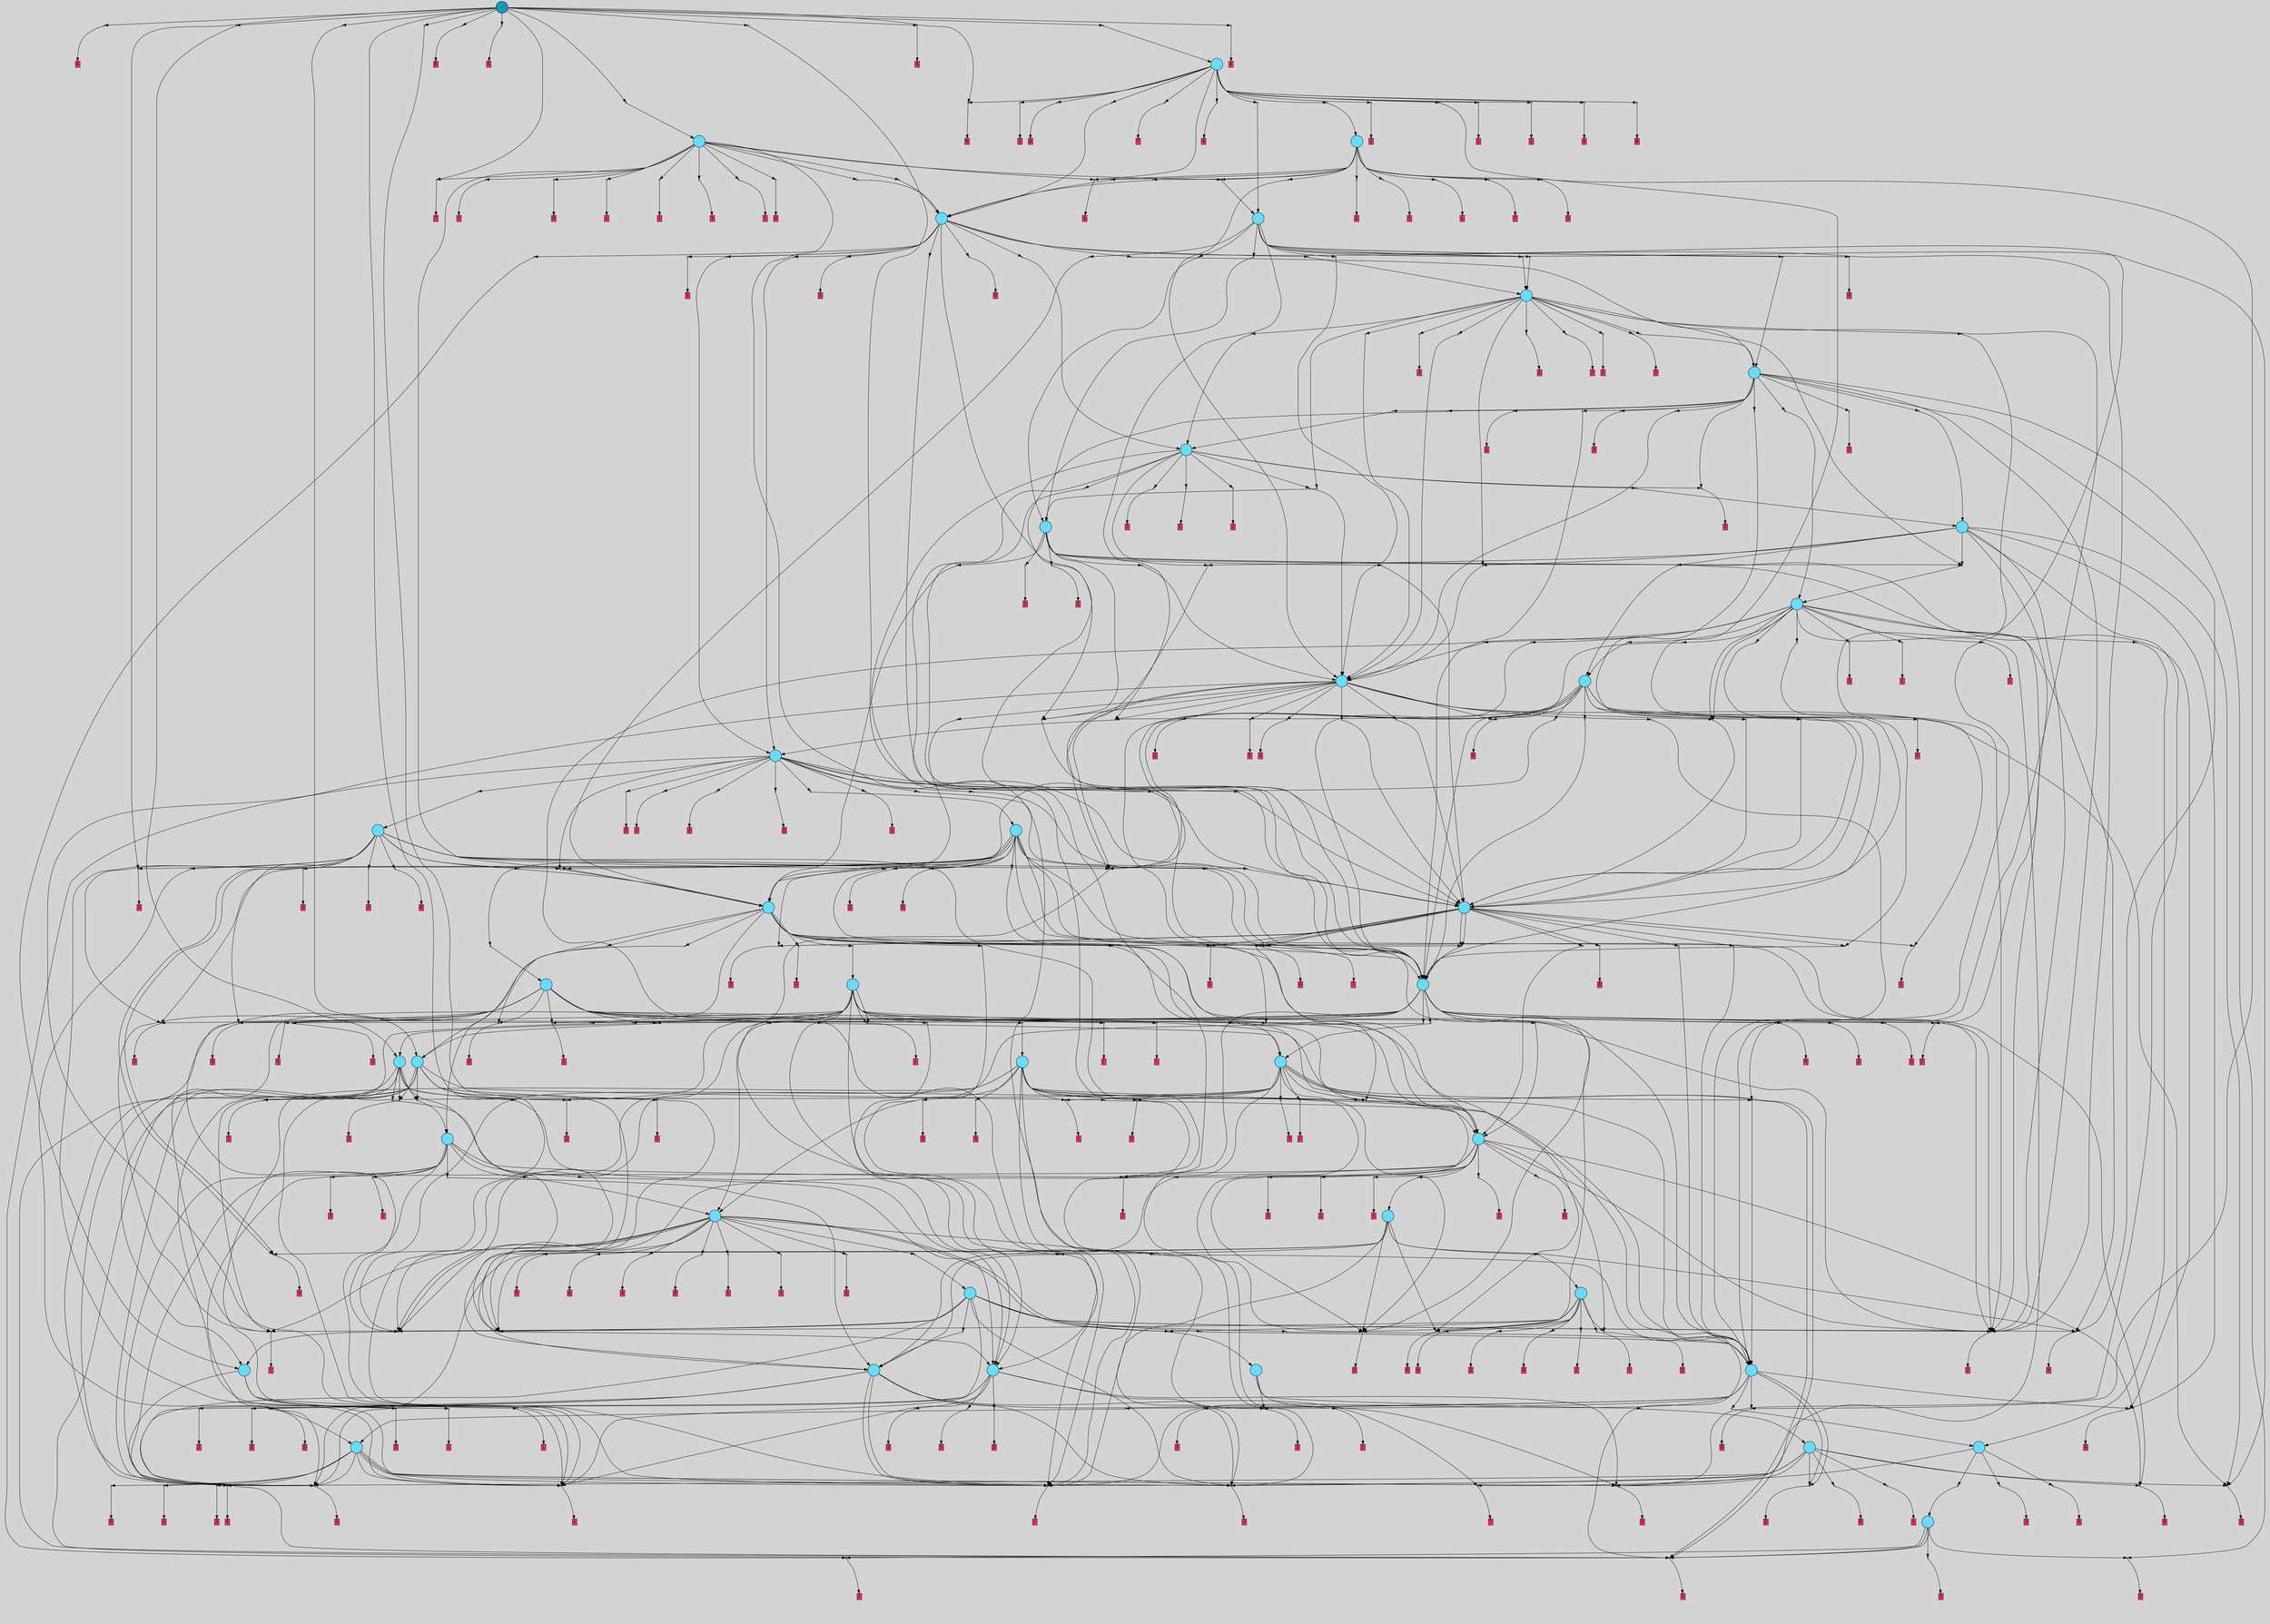 // File exported with GEGELATI v1.3.1
// On the 2024-07-15 18:55:32
// With the MARL::MarlTPGGraphDotExporter
digraph{
	graph[pad = "0.212, 0.055" bgcolor = lightgray]
	node[shape=circle style = filled label = ""]
		T0 [fillcolor="#66ddff"]
		T1 [fillcolor="#66ddff"]
		T2 [fillcolor="#66ddff"]
		T3 [fillcolor="#66ddff"]
		T4 [fillcolor="#66ddff"]
		T5 [fillcolor="#66ddff"]
		T6 [fillcolor="#66ddff"]
		T7 [fillcolor="#66ddff"]
		T8 [fillcolor="#66ddff"]
		T9 [fillcolor="#66ddff"]
		T10 [fillcolor="#66ddff"]
		T11 [fillcolor="#66ddff"]
		T12 [fillcolor="#66ddff"]
		T13 [fillcolor="#66ddff"]
		T14 [fillcolor="#66ddff"]
		T15 [fillcolor="#66ddff"]
		T16 [fillcolor="#66ddff"]
		T17 [fillcolor="#66ddff"]
		T18 [fillcolor="#66ddff"]
		T19 [fillcolor="#66ddff"]
		T20 [fillcolor="#66ddff"]
		T21 [fillcolor="#66ddff"]
		T22 [fillcolor="#66ddff"]
		T23 [fillcolor="#66ddff"]
		T24 [fillcolor="#66ddff"]
		T25 [fillcolor="#66ddff"]
		T26 [fillcolor="#66ddff"]
		T27 [fillcolor="#66ddff"]
		T28 [fillcolor="#66ddff"]
		T92 [fillcolor="#66ddff"]
		T200 [fillcolor="#66ddff"]
		T217 [fillcolor="#66ddff"]
		T250 [fillcolor="#66ddff"]
		T271 [fillcolor="#66ddff"]
		T300 [fillcolor="#66ddff"]
		T411 [fillcolor="#66ddff"]
		T495 [fillcolor="#66ddff"]
		T447 [fillcolor="#66ddff"]
		T935 [fillcolor="#66ddff"]
		T1078 [fillcolor="#66ddff"]
		T1157 [fillcolor="#1199bb"]
		P49446 [fillcolor="#cccccc" shape=point] //
		I49446 [shape=box style=invis label="0|0&2|2#2|4&#92;n3|7&2|1#0|0&#92;n4|7&0|3#4|6&#92;n5|3&0|4#1|1&#92;n8|6&0|0#1|7&#92;n1|2&2|7#4|4&#92;n1|2&4|6#1|2&#92;n7|7&1|6#4|2&#92;n2|4&2|7#2|0&#92;n1|7&4|4#1|2&#92;n"]
		P49446 -> I49446[style=invis]
		A25505 [fillcolor="#ff3366" shape=box margin=0.03 width=0 height=0 label="1"]
		T0 -> P49446 -> A25505
		P49447 [fillcolor="#cccccc" shape=point] //
		I49447 [shape=box style=invis label="2|7&3|5#1|1&#92;n8|1&0|5#0|7&#92;n7|4&1|6#3|6&#92;n3|7&4|6#0|1&#92;n0|3&2|3#2|6&#92;n4|1&0|5#3|0&#92;n5|3&0|4#1|2&#92;n4|0&2|2#4|4&#92;n"]
		P49447 -> I49447[style=invis]
		A25506 [fillcolor="#ff3366" shape=box margin=0.03 width=0 height=0 label="5"]
		T0 -> P49447 -> A25506
		P49448 [fillcolor="#cccccc" shape=point] //
		I49448 [shape=box style=invis label="8|0&0|5#0|2&#92;n0|2&4|7#3|7&#92;n1|7&3|2#3|7&#92;n4|2&1|1#2|6&#92;n2|1&3|5#2|0&#92;n4|6&1|4#3|0&#92;n"]
		P49448 -> I49448[style=invis]
		A25507 [fillcolor="#ff3366" shape=box margin=0.03 width=0 height=0 label="3"]
		T0 -> P49448 -> A25507
		T0 -> P49447
		P49449 [fillcolor="#cccccc" shape=point] //
		I49449 [shape=box style=invis label="2|7&3|5#1|2&#92;n8|1&0|5#0|7&#92;n7|4&1|6#3|6&#92;n3|7&4|6#0|1&#92;n4|0&2|2#4|4&#92;n4|1&0|5#3|0&#92;n5|3&0|4#1|2&#92;n0|3&2|3#2|6&#92;n"]
		P49449 -> I49449[style=invis]
		A25508 [fillcolor="#ff3366" shape=box margin=0.03 width=0 height=0 label="5"]
		T0 -> P49449 -> A25508
		T1 -> P49447
		P49450 [fillcolor="#cccccc" shape=point] //
		I49450 [shape=box style=invis label="1|2&4|7#4|4&#92;n5|4&1|6#0|0&#92;n0|0&2|2#2|4&#92;n4|7&0|3#3|6&#92;n4|2&2|7#0|0&#92;n1|2&4|6#1|2&#92;n3|7&2|1#0|0&#92;n"]
		P49450 -> I49450[style=invis]
		A25509 [fillcolor="#ff3366" shape=box margin=0.03 width=0 height=0 label="1"]
		T1 -> P49450 -> A25509
		P49451 [fillcolor="#cccccc" shape=point] //
		I49451 [shape=box style=invis label="7|7&4|2#4|4&#92;n0|3&4|1#4|6&#92;n7|2&0|7#1|6&#92;n6|4&0|6#4|1&#92;n"]
		P49451 -> I49451[style=invis]
		A25510 [fillcolor="#ff3366" shape=box margin=0.03 width=0 height=0 label="3"]
		T1 -> P49451 -> A25510
		P49452 [fillcolor="#cccccc" shape=point] //
		I49452 [shape=box style=invis label="1|2&4|6#1|2&#92;n0|0&2|2#2|4&#92;n4|7&0|3#3|6&#92;n2|4&2|2#2|0&#92;n4|2&2|7#0|5&#92;n1|2&4|7#4|4&#92;n3|7&2|1#0|0&#92;n"]
		P49452 -> I49452[style=invis]
		A25511 [fillcolor="#ff3366" shape=box margin=0.03 width=0 height=0 label="1"]
		T1 -> P49452 -> A25511
		P49453 [fillcolor="#cccccc" shape=point] //
		I49453 [shape=box style=invis label="2|0&3|1#3|7&#92;n7|2&0|7#1|6&#92;n7|7&4|3#4|4&#92;n"]
		P49453 -> I49453[style=invis]
		T2 -> P49453 -> T0
		P49454 [fillcolor="#cccccc" shape=point] //
		I49454 [shape=box style=invis label="0|7&3|6#4|6&#92;n0|7&4|4#3|7&#92;n7|6&4|2#1|0&#92;n8|0&2|5#0|2&#92;n4|2&4|7#3|7&#92;n4|6&1|4#3|2&#92;n2|4&1|5#1|6&#92;n"]
		P49454 -> I49454[style=invis]
		A25512 [fillcolor="#ff3366" shape=box margin=0.03 width=0 height=0 label="3"]
		T2 -> P49454 -> A25512
		P49455 [fillcolor="#cccccc" shape=point] //
		I49455 [shape=box style=invis label="1|7&3|1#4|4&#92;n8|4&3|3#4|7&#92;n6|2&4|6#4|2&#92;n8|6&2|2#2|4&#92;n8|0&1|3#0|0&#92;n1|6&2|0#1|3&#92;n3|0&0|7#2|4&#92;n4|7&1|1#4|6&#92;n2|1&2|4#1|4&#92;n"]
		P49455 -> I49455[style=invis]
		A25513 [fillcolor="#ff3366" shape=box margin=0.03 width=0 height=0 label="7"]
		T2 -> P49455 -> A25513
		P49456 [fillcolor="#cccccc" shape=point] //
		I49456 [shape=box style=invis label="1|3&1|3#0|3&#92;n8|1&1|2#1|4&#92;n0|3&4|0#4|0&#92;n0|5&3|5#3|7&#92;n5|0&2|6#2|5&#92;n2|7&4|6#2|3&#92;n"]
		P49456 -> I49456[style=invis]
		A25514 [fillcolor="#ff3366" shape=box margin=0.03 width=0 height=0 label="3"]
		T2 -> P49456 -> A25514
		P49457 [fillcolor="#cccccc" shape=point] //
		I49457 [shape=box style=invis label="0|0&2|2#2|4&#92;n3|7&2|1#0|0&#92;n5|3&0|4#1|3&#92;n4|7&0|3#4|6&#92;n1|2&2|7#4|4&#92;n1|2&4|6#1|2&#92;n7|7&1|6#4|2&#92;n2|4&2|7#2|0&#92;n1|7&4|4#1|2&#92;n"]
		P49457 -> I49457[style=invis]
		A25515 [fillcolor="#ff3366" shape=box margin=0.03 width=0 height=0 label="1"]
		T3 -> P49457 -> A25515
		P49458 [fillcolor="#cccccc" shape=point] //
		I49458 [shape=box style=invis label="8|0&2|5#0|2&#92;n0|7&4|4#3|7&#92;n7|6&4|2#1|0&#92;n8|7&3|6#4|6&#92;n4|2&4|7#3|7&#92;n4|6&1|4#3|2&#92;n2|4&1|5#1|6&#92;n"]
		P49458 -> I49458[style=invis]
		A25516 [fillcolor="#ff3366" shape=box margin=0.03 width=0 height=0 label="3"]
		T3 -> P49458 -> A25516
		T3 -> P49455
		P49459 [fillcolor="#cccccc" shape=point] //
		I49459 [shape=box style=invis label="1|7&0|2#3|6&#92;n2|1&3|5#2|0&#92;n7|0&0|6#4|7&#92;n4|4&1|4#3|0&#92;n0|2&4|7#3|7&#92;n"]
		P49459 -> I49459[style=invis]
		A25517 [fillcolor="#ff3366" shape=box margin=0.03 width=0 height=0 label="3"]
		T3 -> P49459 -> A25517
		P49460 [fillcolor="#cccccc" shape=point] //
		I49460 [shape=box style=invis label="8|1&0|5#0|7&#92;n7|4&1|6#3|6&#92;n3|7&4|6#0|1&#92;n5|7&0|4#1|2&#92;n4|1&0|5#3|0&#92;n0|3&2|3#2|6&#92;n4|0&2|2#4|4&#92;n"]
		P49460 -> I49460[style=invis]
		A25518 [fillcolor="#ff3366" shape=box margin=0.03 width=0 height=0 label="5"]
		T3 -> P49460 -> A25518
		T3 -> P49457
		P49461 [fillcolor="#cccccc" shape=point] //
		I49461 [shape=box style=invis label="6|6&1|7#2|1&#92;n8|4&0|2#3|4&#92;n3|7&3|3#3|7&#92;n8|6&1|4#0|4&#92;n5|2&4|6#2|0&#92;n4|5&3|4#3|3&#92;n2|2&2|7#3|7&#92;n"]
		P49461 -> I49461[style=invis]
		A25519 [fillcolor="#ff3366" shape=box margin=0.03 width=0 height=0 label="3"]
		T3 -> P49461 -> A25519
		P49462 [fillcolor="#cccccc" shape=point] //
		I49462 [shape=box style=invis label="6|7&4|1#1|1&#92;n5|4&2|5#0|5&#92;n8|0&1|3#1|7&#92;n6|3&0|5#2|0&#92;n0|1&1|3#3|0&#92;n8|1&4|0#2|2&#92;n0|0&1|7#2|2&#92;n5|6&2|2#4|3&#92;n8|3&3|4#4|1&#92;n"]
		P49462 -> I49462[style=invis]
		A25520 [fillcolor="#ff3366" shape=box margin=0.03 width=0 height=0 label="2"]
		T3 -> P49462 -> A25520
		P49463 [fillcolor="#cccccc" shape=point] //
		I49463 [shape=box style=invis label="2|5&2|6#4|6&#92;n8|1&0|5#0|7&#92;n2|7&3|5#1|1&#92;n8|1&4|2#4|7&#92;n7|3&1|6#3|6&#92;n5|3&2|3#2|6&#92;n4|1&0|5#3|0&#92;n3|7&4|0#0|1&#92;n"]
		P49463 -> I49463[style=invis]
		A25521 [fillcolor="#ff3366" shape=box margin=0.03 width=0 height=0 label="5"]
		T4 -> P49463 -> A25521
		P49464 [fillcolor="#cccccc" shape=point] //
		I49464 [shape=box style=invis label="6|7&4|1#1|1&#92;n5|4&2|5#0|5&#92;n8|0&1|3#1|7&#92;n6|3&0|5#2|0&#92;n8|1&4|0#2|2&#92;n0|0&0|7#2|2&#92;n0|1&1|3#3|0&#92;n7|3&1|1#3|0&#92;n8|3&3|4#4|1&#92;n"]
		P49464 -> I49464[style=invis]
		A25522 [fillcolor="#ff3366" shape=box margin=0.03 width=0 height=0 label="2"]
		T4 -> P49464 -> A25522
		T4 -> P49458
		P49465 [fillcolor="#cccccc" shape=point] //
		I49465 [shape=box style=invis label="0|3&2|3#2|6&#92;n8|1&0|5#0|7&#92;n7|4&1|6#3|6&#92;n3|7&4|6#0|0&#92;n2|7&3|5#1|1&#92;n4|1&0|5#3|0&#92;n5|3&0|4#1|2&#92;n"]
		P49465 -> I49465[style=invis]
		A25523 [fillcolor="#ff3366" shape=box margin=0.03 width=0 height=0 label="5"]
		T4 -> P49465 -> A25523
		P49466 [fillcolor="#cccccc" shape=point] //
		I49466 [shape=box style=invis label="4|0&2|6#4|4&#92;n7|4&1|6#3|6&#92;n1|1&1|6#4|3&#92;n3|7&4|6#0|1&#92;n0|3&2|3#2|6&#92;n8|1&0|5#0|7&#92;n1|3&0|4#1|2&#92;n4|1&0|5#3|0&#92;n"]
		P49466 -> I49466[style=invis]
		A25524 [fillcolor="#ff3366" shape=box margin=0.03 width=0 height=0 label="5"]
		T4 -> P49466 -> A25524
		P49467 [fillcolor="#cccccc" shape=point] //
		I49467 [shape=box style=invis label="3|0&2|2#4|6&#92;n1|2&0|1#2|4&#92;n7|3&2|3#2|7&#92;n5|7&4|6#4|0&#92;n"]
		P49467 -> I49467[style=invis]
		A25525 [fillcolor="#ff3366" shape=box margin=0.03 width=0 height=0 label="5"]
		T4 -> P49467 -> A25525
		T4 -> P49461
		T4 -> P49457
		P49468 [fillcolor="#cccccc" shape=point] //
		I49468 [shape=box style=invis label="5|3&0|7#1|6&#92;n0|0&0|2#2|4&#92;n1|2&2|7#1|4&#92;n8|5&0|4#2|7&#92;n1|2&4|6#1|6&#92;n7|7&1|6#4|2&#92;n"]
		P49468 -> I49468[style=invis]
		A25526 [fillcolor="#ff3366" shape=box margin=0.03 width=0 height=0 label="1"]
		T4 -> P49468 -> A25526
		P49469 [fillcolor="#cccccc" shape=point] //
		I49469 [shape=box style=invis label="8|1&4|0#2|2&#92;n5|4&2|5#0|5&#92;n8|0&1|3#1|7&#92;n6|3&0|5#2|0&#92;n6|7&4|1#1|1&#92;n0|0&0|7#2|2&#92;n7|3&1|1#3|0&#92;n1|3&3|4#4|1&#92;n"]
		P49469 -> I49469[style=invis]
		A25527 [fillcolor="#ff3366" shape=box margin=0.03 width=0 height=0 label="2"]
		T5 -> P49469 -> A25527
		T5 -> P49458
		T5 -> P49466
		P49470 [fillcolor="#cccccc" shape=point] //
		I49470 [shape=box style=invis label="0|0&2|2#2|4&#92;n3|7&2|1#0|0&#92;n5|3&0|4#1|3&#92;n4|7&0|3#4|6&#92;n1|2&2|7#4|4&#92;n7|7&1|6#4|2&#92;n1|2&4|6#1|2&#92;n2|4&2|7#2|0&#92;n1|7&0|4#1|2&#92;n"]
		P49470 -> I49470[style=invis]
		A25528 [fillcolor="#ff3366" shape=box margin=0.03 width=0 height=0 label="1"]
		T5 -> P49470 -> A25528
		T5 -> P49461
		P49471 [fillcolor="#cccccc" shape=point] //
		I49471 [shape=box style=invis label="4|2&4|5#4|3&#92;n7|1&0|1#2|0&#92;n5|5&3|3#4|2&#92;n8|6&0|0#1|3&#92;n4|1&4|6#1|3&#92;n3|2&2|2#1|5&#92;n4|2&2|0#3|3&#92;n2|5&4|4#4|5&#92;n"]
		P49471 -> I49471[style=invis]
		A25529 [fillcolor="#ff3366" shape=box margin=0.03 width=0 height=0 label="3"]
		T5 -> P49471 -> A25529
		P49472 [fillcolor="#cccccc" shape=point] //
		I49472 [shape=box style=invis label="7|6&4|2#1|0&#92;n0|7&4|4#3|7&#92;n8|0&2|5#0|2&#92;n8|7&3|6#4|6&#92;n4|2&4|7#3|7&#92;n4|6&1|4#3|2&#92;n2|4&1|5#1|5&#92;n"]
		P49472 -> I49472[style=invis]
		A25530 [fillcolor="#ff3366" shape=box margin=0.03 width=0 height=0 label="3"]
		T5 -> P49472 -> A25530
		P49473 [fillcolor="#cccccc" shape=point] //
		I49473 [shape=box style=invis label="6|0&4|0#4|3&#92;n8|2&2|5#4|1&#92;n0|3&0|1#4|1&#92;n3|7&2|7#4|6&#92;n1|7&3|3#4|7&#92;n"]
		P49473 -> I49473[style=invis]
		A25531 [fillcolor="#ff3366" shape=box margin=0.03 width=0 height=0 label="5"]
		T5 -> P49473 -> A25531
		T5 -> P49457
		T5 -> P49461
		T6 -> P49458
		T6 -> P49466
		T6 -> P49470
		P49474 [fillcolor="#cccccc" shape=point] //
		I49474 [shape=box style=invis label="7|3&2|3#2|7&#92;n1|2&0|1#2|4&#92;n3|7&2|2#4|6&#92;n5|7&4|6#4|0&#92;n"]
		P49474 -> I49474[style=invis]
		A25532 [fillcolor="#ff3366" shape=box margin=0.03 width=0 height=0 label="5"]
		T6 -> P49474 -> A25532
		T6 -> P49461
		T6 -> P49472
		P49475 [fillcolor="#cccccc" shape=point] //
		I49475 [shape=box style=invis label="1|2&4|3#0|0&#92;n5|2&3|0#0|2&#92;n8|6&3|0#0|7&#92;n5|1&2|6#1|6&#92;n5|0&4|3#2|7&#92;n1|4&2|5#0|1&#92;n6|1&0|4#1|2&#92;n4|5&1|5#1|1&#92;n"]
		P49475 -> I49475[style=invis]
		A25533 [fillcolor="#ff3366" shape=box margin=0.03 width=0 height=0 label="2"]
		T6 -> P49475 -> A25533
		P49476 [fillcolor="#cccccc" shape=point] //
		I49476 [shape=box style=invis label="4|5&3|0#3|3&#92;n3|7&3|3#3|7&#92;n6|6&1|7#2|1&#92;n5|2&2|6#2|0&#92;n2|2&2|7#3|7&#92;n"]
		P49476 -> I49476[style=invis]
		A25534 [fillcolor="#ff3366" shape=box margin=0.03 width=0 height=0 label="3"]
		T6 -> P49476 -> A25534
		P49477 [fillcolor="#cccccc" shape=point] //
		I49477 [shape=box style=invis label="6|7&4|1#1|1&#92;n5|4&2|5#0|5&#92;n4|5&2|1#2|6&#92;n6|7&0|5#2|0&#92;n8|1&4|0#2|2&#92;n0|0&2|7#2|2&#92;n0|1&1|3#3|0&#92;n7|3&1|1#3|0&#92;n8|3&3|4#4|1&#92;n"]
		P49477 -> I49477[style=invis]
		A25535 [fillcolor="#ff3366" shape=box margin=0.03 width=0 height=0 label="2"]
		T7 -> P49477 -> A25535
		P49478 [fillcolor="#cccccc" shape=point] //
		I49478 [shape=box style=invis label="5|4&1|1#4|5&#92;n8|3&2|3#1|7&#92;n2|7&4|0#1|2&#92;n8|6&0|0#1|3&#92;n4|2&4|0#3|3&#92;n5|5&3|3#4|2&#92;n2|5&4|6#4|5&#92;n7|0&2|7#1|1&#92;n8|5&1|0#3|5&#92;n4|1&4|6#4|3&#92;n"]
		P49478 -> I49478[style=invis]
		A25536 [fillcolor="#ff3366" shape=box margin=0.03 width=0 height=0 label="3"]
		T7 -> P49478 -> A25536
		P49479 [fillcolor="#cccccc" shape=point] //
		I49479 [shape=box style=invis label="0|4&4|4#3|7&#92;n8|0&2|5#0|2&#92;n7|6&4|2#1|0&#92;n8|7&3|6#4|6&#92;n5|6&2|7#0|5&#92;n4|2&4|7#3|7&#92;n4|6&1|4#3|2&#92;n2|4&1|5#1|6&#92;n"]
		P49479 -> I49479[style=invis]
		T7 -> P49479 -> T5
		P49480 [fillcolor="#cccccc" shape=point] //
		I49480 [shape=box style=invis label="0|3&2|3#2|6&#92;n7|4&1|6#3|6&#92;n1|1&1|6#4|3&#92;n3|7&4|6#0|4&#92;n4|0&2|6#4|4&#92;n8|1&0|5#0|7&#92;n1|3&0|4#1|2&#92;n4|1&0|5#3|0&#92;n"]
		P49480 -> I49480[style=invis]
		T7 -> P49480 -> T2
		P49481 [fillcolor="#cccccc" shape=point] //
		I49481 [shape=box style=invis label="4|7&2|2#4|2&#92;n7|3&3|5#4|6&#92;n3|1&2|0#4|1&#92;n0|7&1|3#3|4&#92;n1|5&0|3#3|1&#92;n1|1&0|1#1|6&#92;n8|5&2|2#2|7&#92;n7|0&1|7#3|3&#92;n"]
		P49481 -> I49481[style=invis]
		A25537 [fillcolor="#ff3366" shape=box margin=0.03 width=0 height=0 label="4"]
		T7 -> P49481 -> A25537
		P49482 [fillcolor="#cccccc" shape=point] //
		I49482 [shape=box style=invis label="2|4&2|7#2|0&#92;n7|0&3|7#3|5&#92;n0|5&2|2#2|4&#92;n5|3&0|4#1|3&#92;n4|7&0|3#3|6&#92;n5|5&3|2#0|7&#92;n4|5&0|4#1|2&#92;n0|1&4|3#2|1&#92;n4|5&0|4#1|2&#92;n1|2&1|6#1|2&#92;n"]
		P49482 -> I49482[style=invis]
		A25538 [fillcolor="#ff3366" shape=box margin=0.03 width=0 height=0 label="8"]
		T7 -> P49482 -> A25538
		T7 -> P49464
		T7 -> P49457
		T7 -> P49464
		P49483 [fillcolor="#cccccc" shape=point] //
		I49483 [shape=box style=invis label="2|4&2|7#2|0&#92;n5|3&0|4#1|3&#92;n4|1&0|3#4|6&#92;n5|5&1|3#2|7&#92;n0|0&2|2#2|4&#92;n1|2&2|7#4|4&#92;n1|5&4|4#1|2&#92;n7|7&1|6#4|2&#92;n7|0&0|6#2|4&#92;n1|7&3|5#2|2&#92;n"]
		P49483 -> I49483[style=invis]
		A25539 [fillcolor="#ff3366" shape=box margin=0.03 width=0 height=0 label="1"]
		T8 -> P49483 -> A25539
		P49484 [fillcolor="#cccccc" shape=point] //
		I49484 [shape=box style=invis label="5|3&4|7#0|7&#92;n2|3&2|3#3|2&#92;n8|3&2|2#2|5&#92;n8|0&0|2#3|2&#92;n6|2&3|4#3|3&#92;n2|3&2|6#3|4&#92;n8|6&2|2#4|2&#92;n7|2&3|5#3|6&#92;n2|7&0|6#4|1&#92;n4|2&1|2#1|5&#92;n"]
		P49484 -> I49484[style=invis]
		T8 -> P49484 -> T4
		T8 -> P49477
		P49485 [fillcolor="#cccccc" shape=point] //
		I49485 [shape=box style=invis label="0|0&2|2#2|4&#92;n5|3&4|4#1|3&#92;n3|7&2|1#0|0&#92;n4|7&0|3#4|6&#92;n1|2&2|7#4|4&#92;n7|7&1|6#4|2&#92;n5|3&3|7#2|0&#92;n1|2&4|6#1|2&#92;n2|4&2|7#2|0&#92;n1|7&0|4#1|2&#92;n"]
		P49485 -> I49485[style=invis]
		A25540 [fillcolor="#ff3366" shape=box margin=0.03 width=0 height=0 label="1"]
		T9 -> P49485 -> A25540
		P49486 [fillcolor="#cccccc" shape=point] //
		I49486 [shape=box style=invis label="6|3&4|5#0|2&#92;n4|1&0|2#1|6&#92;n5|6&4|0#1|2&#92;n1|4&3|5#1|4&#92;n1|7&4|4#1|2&#92;n4|7&0|3#4|4&#92;n6|0&1|6#4|0&#92;n3|7&3|2#2|3&#92;n2|7&2|7#2|0&#92;n3|2&1|5#4|1&#92;n"]
		P49486 -> I49486[style=invis]
		A25541 [fillcolor="#ff3366" shape=box margin=0.03 width=0 height=0 label="1"]
		T9 -> P49486 -> A25541
		P49487 [fillcolor="#cccccc" shape=point] //
		I49487 [shape=box style=invis label="8|0&2|5#0|2&#92;n0|4&1|5#1|6&#92;n4|6&0|4#3|2&#92;n8|7&3|6#4|6&#92;n7|6&4|2#1|0&#92;n"]
		P49487 -> I49487[style=invis]
		A25542 [fillcolor="#ff3366" shape=box margin=0.03 width=0 height=0 label="4"]
		T9 -> P49487 -> A25542
		P49488 [fillcolor="#cccccc" shape=point] //
		I49488 [shape=box style=invis label="6|7&4|1#1|1&#92;n8|3&3|4#4|1&#92;n8|1&4|0#2|2&#92;n6|7&0|5#2|0&#92;n0|0&2|7#2|2&#92;n0|1&1|3#3|0&#92;n1|6&0|1#3|6&#92;n8|3&3|0#3|1&#92;n7|3&1|1#0|0&#92;n5|4&2|5#0|5&#92;n"]
		P49488 -> I49488[style=invis]
		A25543 [fillcolor="#ff3366" shape=box margin=0.03 width=0 height=0 label="2"]
		T9 -> P49488 -> A25543
		P49489 [fillcolor="#cccccc" shape=point] //
		I49489 [shape=box style=invis label="2|4&2|7#2|0&#92;n5|3&0|4#1|3&#92;n4|1&0|3#4|6&#92;n7|7&1|6#4|2&#92;n0|0&2|2#2|4&#92;n1|2&2|7#4|4&#92;n1|5&1|4#1|2&#92;n5|5&1|3#2|7&#92;n7|0&0|6#2|4&#92;n1|7&3|5#2|2&#92;n"]
		P49489 -> I49489[style=invis]
		A25544 [fillcolor="#ff3366" shape=box margin=0.03 width=0 height=0 label="2"]
		T9 -> P49489 -> A25544
		P49490 [fillcolor="#cccccc" shape=point] //
		I49490 [shape=box style=invis label="3|0&2|2#4|6&#92;n3|3&4|1#3|6&#92;n5|7&4|6#4|0&#92;n1|2&0|1#2|4&#92;n"]
		P49490 -> I49490[style=invis]
		A25545 [fillcolor="#ff3366" shape=box margin=0.03 width=0 height=0 label="5"]
		T9 -> P49490 -> A25545
		P49491 [fillcolor="#cccccc" shape=point] //
		I49491 [shape=box style=invis label="2|5&4|4#4|5&#92;n5|5&3|3#4|2&#92;n8|6&0|0#1|3&#92;n4|1&4|6#1|3&#92;n3|2&2|2#1|5&#92;n4|2&2|0#3|3&#92;n7|1&0|1#3|0&#92;n"]
		P49491 -> I49491[style=invis]
		A25546 [fillcolor="#ff3366" shape=box margin=0.03 width=0 height=0 label="3"]
		T9 -> P49491 -> A25546
		P49492 [fillcolor="#cccccc" shape=point] //
		I49492 [shape=box style=invis label="6|7&4|1#1|1&#92;n0|0&0|7#2|2&#92;n6|3&0|5#2|0&#92;n6|6&0|7#3|4&#92;n5|4&2|5#0|5&#92;n8|1&4|0#2|2&#92;n1|0&3|7#4|1&#92;n7|7&0|7#0|5&#92;n7|3&1|1#3|0&#92;n0|1&1|3#3|0&#92;n"]
		P49492 -> I49492[style=invis]
		T9 -> P49492 -> T8
		P49493 [fillcolor="#cccccc" shape=point] //
		I49493 [shape=box style=invis label="6|5&1|5#3|7&#92;n0|1&4|1#4|6&#92;n6|2&0|0#0|1&#92;n"]
		P49493 -> I49493[style=invis]
		A25547 [fillcolor="#ff3366" shape=box margin=0.03 width=0 height=0 label="0"]
		T9 -> P49493 -> A25547
		P49494 [fillcolor="#cccccc" shape=point] //
		I49494 [shape=box style=invis label="7|7&4|2#4|2&#92;n7|2&0|7#1|6&#92;n"]
		P49494 -> I49494[style=invis]
		T9 -> P49494 -> T1
		P49495 [fillcolor="#cccccc" shape=point] //
		I49495 [shape=box style=invis label="8|1&3|0#4|2&#92;n4|0&1|3#2|5&#92;n4|6&0|6#2|2&#92;n2|3&0|3#2|3&#92;n6|4&0|1#3|2&#92;n"]
		P49495 -> I49495[style=invis]
		T10 -> P49495 -> T6
		P49496 [fillcolor="#cccccc" shape=point] //
		I49496 [shape=box style=invis label="7|4&1|3#3|6&#92;n5|4&1|3#1|3&#92;n7|6&1|6#1|5&#92;n0|1&1|6#4|3&#92;n4|0&2|6#4|4&#92;n8|1&0|5#0|7&#92;n3|0&4|6#1|1&#92;n6|0&3|3#1|5&#92;n1|4&3|5#0|0&#92;n"]
		P49496 -> I49496[style=invis]
		A25548 [fillcolor="#ff3366" shape=box margin=0.03 width=0 height=0 label="5"]
		T10 -> P49496 -> A25548
		T10 -> P49472
		P49497 [fillcolor="#cccccc" shape=point] //
		I49497 [shape=box style=invis label="6|7&4|1#1|1&#92;n4|5&2|1#2|6&#92;n6|7&0|5#2|0&#92;n0|5&1|3#2|0&#92;n0|0&2|7#2|2&#92;n4|3&2|5#2|7&#92;n8|1&4|0#2|2&#92;n8|3&3|4#4|1&#92;n"]
		P49497 -> I49497[style=invis]
		A25549 [fillcolor="#ff3366" shape=box margin=0.03 width=0 height=0 label="2"]
		T10 -> P49497 -> A25549
		P49498 [fillcolor="#cccccc" shape=point] //
		I49498 [shape=box style=invis label="2|0&2|7#3|7&#92;n0|4&2|7#3|3&#92;n5|2&4|6#2|1&#92;n4|5&3|4#3|3&#92;n8|6&1|4#0|4&#92;n"]
		P49498 -> I49498[style=invis]
		T10 -> P49498 -> T3
		P49499 [fillcolor="#cccccc" shape=point] //
		I49499 [shape=box style=invis label="8|2&0|7#0|3&#92;n5|3&0|4#1|3&#92;n0|1&0|3#0|6&#92;n3|7&2|1#0|0&#92;n4|4&2|4#4|5&#92;n1|7&0|4#1|2&#92;n4|7&0|1#4|5&#92;n"]
		P49499 -> I49499[style=invis]
		A25550 [fillcolor="#ff3366" shape=box margin=0.03 width=0 height=0 label="1"]
		T10 -> P49499 -> A25550
		T10 -> P49470
		P49500 [fillcolor="#cccccc" shape=point] //
		I49500 [shape=box style=invis label="0|5&2|7#3|3&#92;n8|1&1|4#0|4&#92;n3|7&3|3#3|7&#92;n2|7&0|6#0|7&#92;n6|6&0|7#3|1&#92;n5|2&4|6#2|1&#92;n4|5&3|4#3|3&#92;n2|0&2|7#3|7&#92;n"]
		P49500 -> I49500[style=invis]
		T10 -> P49500 -> T7
		P49501 [fillcolor="#cccccc" shape=point] //
		I49501 [shape=box style=invis label="0|5&2|7#3|3&#92;n8|1&1|4#0|4&#92;n2|6&0|1#4|7&#92;n2|3&0|6#0|7&#92;n6|6&0|7#3|1&#92;n5|2&4|6#2|1&#92;n4|5&3|4#3|3&#92;n3|7&3|3#3|7&#92;n2|0&2|7#3|7&#92;n"]
		P49501 -> I49501[style=invis]
		T10 -> P49501 -> T7
		T10 -> P49458
		T11 -> P49495
		T11 -> P49496
		T11 -> P49472
		P49502 [fillcolor="#cccccc" shape=point] //
		I49502 [shape=box style=invis label="8|3&1|0#2|6&#92;n7|1&4|0#0|6&#92;n4|0&3|1#1|3&#92;n"]
		P49502 -> I49502[style=invis]
		T11 -> P49502 -> T9
		T11 -> P49457
		P49503 [fillcolor="#cccccc" shape=point] //
		I49503 [shape=box style=invis label="2|0&2|7#3|7&#92;n8|6&1|4#0|4&#92;n3|7&3|3#3|7&#92;n5|2&4|6#2|1&#92;n4|5&3|4#3|3&#92;n0|7&2|7#3|3&#92;n"]
		P49503 -> I49503[style=invis]
		T11 -> P49503 -> T3
		T11 -> P49491
		T11 -> P49493
		P49504 [fillcolor="#cccccc" shape=point] //
		I49504 [shape=box style=invis label="7|4&4|6#1|2&#92;n4|7&0|3#4|6&#92;n5|3&0|4#1|3&#92;n1|2&2|7#4|4&#92;n3|7&2|1#0|0&#92;n1|7&0|4#1|2&#92;n7|5&2|5#4|6&#92;n2|4&2|7#2|5&#92;n"]
		P49504 -> I49504[style=invis]
		A25551 [fillcolor="#ff3366" shape=box margin=0.03 width=0 height=0 label="1"]
		T12 -> P49504 -> A25551
		T12 -> P49494
		P49505 [fillcolor="#cccccc" shape=point] //
		I49505 [shape=box style=invis label="8|0&2|5#0|2&#92;n0|7&1|4#3|7&#92;n2|4&1|5#1|6&#92;n8|7&3|6#4|6&#92;n4|6&0|4#3|2&#92;n7|6&4|2#1|0&#92;n"]
		P49505 -> I49505[style=invis]
		A25552 [fillcolor="#ff3366" shape=box margin=0.03 width=0 height=0 label="4"]
		T12 -> P49505 -> A25552
		P49506 [fillcolor="#cccccc" shape=point] //
		I49506 [shape=box style=invis label="1|7&4|5#1|2&#92;n3|0&2|2#2|4&#92;n4|6&2|0#3|7&#92;n5|3&2|4#1|7&#92;n4|3&1|5#4|2&#92;n5|5&1|0#1|0&#92;n5|4&0|5#1|3&#92;n4|5&1|2#3|7&#92;n"]
		P49506 -> I49506[style=invis]
		A25553 [fillcolor="#ff3366" shape=box margin=0.03 width=0 height=0 label="1"]
		T12 -> P49506 -> A25553
		P49507 [fillcolor="#cccccc" shape=point] //
		I49507 [shape=box style=invis label="2|4&2|7#1|0&#92;n5|3&0|4#1|3&#92;n5|5&1|3#2|7&#92;n7|7&1|6#4|2&#92;n4|1&0|3#4|6&#92;n1|2&2|7#4|4&#92;n1|5&1|4#1|2&#92;n0|0&2|2#2|4&#92;n7|0&0|6#3|4&#92;n1|7&3|5#2|2&#92;n"]
		P49507 -> I49507[style=invis]
		A25554 [fillcolor="#ff3366" shape=box margin=0.03 width=0 height=0 label="2"]
		T12 -> P49507 -> A25554
		P49508 [fillcolor="#cccccc" shape=point] //
		I49508 [shape=box style=invis label="3|0&4|2#4|6&#92;n1|2&0|1#2|4&#92;n5|7&4|6#4|0&#92;n7|3&2|3#2|7&#92;n"]
		P49508 -> I49508[style=invis]
		A25555 [fillcolor="#ff3366" shape=box margin=0.03 width=0 height=0 label="5"]
		T12 -> P49508 -> A25555
		T12 -> P49492
		P49509 [fillcolor="#cccccc" shape=point] //
		I49509 [shape=box style=invis label="6|4&0|6#4|1&#92;n0|2&3|7#1|6&#92;n7|4&4|2#4|4&#92;n5|0&4|1#2|0&#92;n"]
		P49509 -> I49509[style=invis]
		T12 -> P49509 -> T10
		P49510 [fillcolor="#cccccc" shape=point] //
		I49510 [shape=box style=invis label="0|5&2|7#2|3&#92;n5|2&4|6#2|1&#92;n3|7&3|3#3|7&#92;n2|7&0|6#0|7&#92;n6|6&0|7#3|1&#92;n8|1&1|4#0|4&#92;n4|5&3|4#3|3&#92;n2|0&2|7#3|7&#92;n"]
		P49510 -> I49510[style=invis]
		T12 -> P49510 -> T7
		P49511 [fillcolor="#cccccc" shape=point] //
		I49511 [shape=box style=invis label="4|3&2|2#0|0&#92;n4|0&1|5#1|0&#92;n"]
		P49511 -> I49511[style=invis]
		A25556 [fillcolor="#ff3366" shape=box margin=0.03 width=0 height=0 label="4"]
		T12 -> P49511 -> A25556
		T12 -> P49494
		P49512 [fillcolor="#cccccc" shape=point] //
		I49512 [shape=box style=invis label="4|7&2|2#4|2&#92;n7|3&3|5#4|6&#92;n0|7&1|3#3|4&#92;n3|1&2|0#4|1&#92;n1|5&0|3#3|1&#92;n1|1&0|1#1|6&#92;n8|5&2|2#1|7&#92;n7|0&1|7#3|3&#92;n"]
		P49512 -> I49512[style=invis]
		A25557 [fillcolor="#ff3366" shape=box margin=0.03 width=0 height=0 label="4"]
		T12 -> P49512 -> A25557
		T12 -> P49499
		T12 -> P49492
		P49513 [fillcolor="#cccccc" shape=point] //
		I49513 [shape=box style=invis label="4|1&0|5#3|0&#92;n5|7&4|5#1|2&#92;n6|4&4|4#3|2&#92;n8|4&3|6#4|5&#92;n1|1&0|6#4|3&#92;n4|7&2|6#4|6&#92;n6|4&3|2#1|4&#92;n0|3&2|3#2|6&#92;n8|0&0|5#0|7&#92;n3|7&2|6#0|4&#92;n"]
		P49513 -> I49513[style=invis]
		A25558 [fillcolor="#ff3366" shape=box margin=0.03 width=0 height=0 label="8"]
		T12 -> P49513 -> A25558
		T13 -> P49472
		P49514 [fillcolor="#cccccc" shape=point] //
		I49514 [shape=box style=invis label="6|5&0|5#1|3&#92;n3|7&4|6#0|1&#92;n1|0&1|7#2|2&#92;n2|4&1|6#3|6&#92;n4|5&1|3#3|0&#92;n4|1&3|5#4|1&#92;n"]
		P49514 -> I49514[style=invis]
		A25559 [fillcolor="#ff3366" shape=box margin=0.03 width=0 height=0 label="5"]
		T13 -> P49514 -> A25559
		P49515 [fillcolor="#cccccc" shape=point] //
		I49515 [shape=box style=invis label="2|0&2|7#3|7&#92;n8|6&1|4#3|4&#92;n3|7&3|3#3|7&#92;n4|5&3|4#3|3&#92;n5|2&4|6#2|1&#92;n0|7&2|7#3|3&#92;n"]
		P49515 -> I49515[style=invis]
		T13 -> P49515 -> T3
		P49516 [fillcolor="#cccccc" shape=point] //
		I49516 [shape=box style=invis label="5|0&0|2#4|7&#92;n1|3&3|3#0|0&#92;n0|6&1|5#4|4&#92;n0|7&4|4#3|7&#92;n7|7&4|3#4|3&#92;n"]
		P49516 -> I49516[style=invis]
		A25560 [fillcolor="#ff3366" shape=box margin=0.03 width=0 height=0 label="3"]
		T13 -> P49516 -> A25560
		P49517 [fillcolor="#cccccc" shape=point] //
		I49517 [shape=box style=invis label="3|7&3|3#3|7&#92;n6|6&1|7#2|1&#92;n1|0&4|4#1|3&#92;n8|6&1|4#0|4&#92;n5|2&4|6#2|0&#92;n4|5&3|4#3|3&#92;n2|2&2|7#3|7&#92;n"]
		P49517 -> I49517[style=invis]
		T13 -> P49517 -> T11
		P49518 [fillcolor="#cccccc" shape=point] //
		I49518 [shape=box style=invis label="7|7&1|6#4|2&#92;n5|3&0|4#1|3&#92;n4|1&0|3#4|6&#92;n2|5&2|7#2|0&#92;n0|0&2|2#2|4&#92;n1|2&2|7#4|4&#92;n1|5&1|4#1|2&#92;n5|5&1|3#2|7&#92;n7|0&0|6#2|4&#92;n1|7&3|5#2|2&#92;n"]
		P49518 -> I49518[style=invis]
		A25561 [fillcolor="#ff3366" shape=box margin=0.03 width=0 height=0 label="2"]
		T13 -> P49518 -> A25561
		T13 -> P49497
		P49519 [fillcolor="#cccccc" shape=point] //
		I49519 [shape=box style=invis label="6|3&4|5#0|2&#92;n5|6&4|0#1|2&#92;n4|1&0|2#1|6&#92;n8|4&3|5#1|4&#92;n1|7&4|4#1|2&#92;n4|7&0|3#4|4&#92;n6|0&1|6#4|0&#92;n3|7&3|2#2|3&#92;n2|7&2|7#2|0&#92;n3|2&1|5#4|1&#92;n"]
		P49519 -> I49519[style=invis]
		A25562 [fillcolor="#ff3366" shape=box margin=0.03 width=0 height=0 label="1"]
		T13 -> P49519 -> A25562
		T13 -> P49495
		T13 -> P49488
		P49520 [fillcolor="#cccccc" shape=point] //
		I49520 [shape=box style=invis label="7|7&1|6#4|2&#92;n1|2&2|7#4|4&#92;n4|1&0|3#4|6&#92;n2|5&2|7#2|0&#92;n0|0&2|2#2|4&#92;n5|3&0|4#4|3&#92;n1|5&1|4#1|2&#92;n5|5&1|3#2|7&#92;n7|0&0|6#2|4&#92;n1|7&3|5#2|2&#92;n"]
		P49520 -> I49520[style=invis]
		A25563 [fillcolor="#ff3366" shape=box margin=0.03 width=0 height=0 label="2"]
		T13 -> P49520 -> A25563
		T13 -> P49467
		P49521 [fillcolor="#cccccc" shape=point] //
		I49521 [shape=box style=invis label="4|6&0|6#2|2&#92;n4|0&1|3#2|5&#92;n8|1&3|0#4|2&#92;n2|3&0|2#2|3&#92;n6|4&0|1#3|2&#92;n"]
		P49521 -> I49521[style=invis]
		T14 -> P49521 -> T6
		T14 -> P49466
		T14 -> P49472
		P49522 [fillcolor="#cccccc" shape=point] //
		I49522 [shape=box style=invis label="1|2&4|3#0|0&#92;n1|4&2|5#0|1&#92;n8|6&3|0#0|7&#92;n5|1&2|6#1|6&#92;n5|0&4|3#1|7&#92;n5|2&3|0#0|2&#92;n6|1&0|4#1|2&#92;n4|5&0|1#0|7&#92;n4|5&1|5#1|1&#92;n"]
		P49522 -> I49522[style=invis]
		A25564 [fillcolor="#ff3366" shape=box margin=0.03 width=0 height=0 label="2"]
		T14 -> P49522 -> A25564
		T14 -> P49457
		P49523 [fillcolor="#cccccc" shape=point] //
		I49523 [shape=box style=invis label="2|6&2|7#3|7&#92;n5|0&0|1#0|1&#92;n4|5&3|4#3|3&#92;n3|7&3|3#3|7&#92;n0|6&1|4#0|4&#92;n2|0&0|6#2|7&#92;n"]
		P49523 -> I49523[style=invis]
		T14 -> P49523 -> T3
		P49524 [fillcolor="#cccccc" shape=point] //
		I49524 [shape=box style=invis label="3|7&3|2#2|3&#92;n1|6&4|0#1|2&#92;n1|7&4|4#1|2&#92;n4|7&0|3#4|6&#92;n6|0&1|6#4|0&#92;n7|7&1|5#4|2&#92;n2|7&2|7#2|0&#92;n1|3&1|4#1|3&#92;n4|1&0|2#1|6&#92;n3|2&1|5#4|1&#92;n"]
		P49524 -> I49524[style=invis]
		A25565 [fillcolor="#ff3366" shape=box margin=0.03 width=0 height=0 label="1"]
		T14 -> P49524 -> A25565
		P49525 [fillcolor="#cccccc" shape=point] //
		I49525 [shape=box style=invis label="0|7&4|4#3|7&#92;n7|7&4|4#3|0&#92;n3|7&3|6#4|2&#92;n7|6&4|5#4|3&#92;n7|6&4|2#1|0&#92;n6|4&3|5#1|6&#92;n"]
		P49525 -> I49525[style=invis]
		A25566 [fillcolor="#ff3366" shape=box margin=0.03 width=0 height=0 label="3"]
		T14 -> P49525 -> A25566
		P49526 [fillcolor="#cccccc" shape=point] //
		I49526 [shape=box style=invis label="2|0&4|7#0|6&#92;n8|7&1|5#0|5&#92;n4|3&1|3#3|0&#92;n4|0&4|4#0|1&#92;n0|0&2|7#2|2&#92;n7|1&3|7#1|2&#92;n1|6&1|2#0|5&#92;n1|3&3|4#4|1&#92;n6|7&0|1#3|0&#92;n6|0&4|0#0|2&#92;n"]
		P49526 -> I49526[style=invis]
		T14 -> P49526 -> T12
		P49527 [fillcolor="#cccccc" shape=point] //
		I49527 [shape=box style=invis label="4|4&4|2#0|4&#92;n3|3&3|7#2|6&#92;n4|5&3|5#3|6&#92;n2|6&1|4#1|4&#92;n8|3&4|7#1|4&#92;n1|0&3|7#0|0&#92;n7|4&1|0#2|3&#92;n3|5&3|3#3|5&#92;n8|2&2|2#4|1&#92;n"]
		P49527 -> I49527[style=invis]
		A25567 [fillcolor="#ff3366" shape=box margin=0.03 width=0 height=0 label="3"]
		T15 -> P49527 -> A25567
		T15 -> P49458
		P49528 [fillcolor="#cccccc" shape=point] //
		I49528 [shape=box style=invis label="5|0&2|2#2|4&#92;n7|7&1|6#4|2&#92;n3|2&4|4#1|2&#92;n6|2&4|3#3|7&#92;n1|2&2|7#4|4&#92;n4|7&0|3#4|6&#92;n5|3&0|4#1|3&#92;n2|7&2|7#2|0&#92;n3|7&2|1#0|0&#92;n1|7&0|4#1|2&#92;n"]
		P49528 -> I49528[style=invis]
		A25568 [fillcolor="#ff3366" shape=box margin=0.03 width=0 height=0 label="1"]
		T15 -> P49528 -> A25568
		P49529 [fillcolor="#cccccc" shape=point] //
		I49529 [shape=box style=invis label="0|0&2|2#2|4&#92;n5|6&0|2#3|5&#92;n3|7&2|1#0|0&#92;n1|2&4|6#1|2&#92;n4|7&0|3#4|6&#92;n1|2&2|7#4|4&#92;n5|4&0|4#1|3&#92;n2|4&2|7#2|0&#92;n1|7&4|4#1|2&#92;n"]
		P49529 -> I49529[style=invis]
		A25569 [fillcolor="#ff3366" shape=box margin=0.03 width=0 height=0 label="1"]
		T15 -> P49529 -> A25569
		P49530 [fillcolor="#cccccc" shape=point] //
		I49530 [shape=box style=invis label="0|3&1|0#4|6&#92;n7|3&3|2#2|4&#92;n1|0&3|3#3|4&#92;n0|1&2|6#4|6&#92;n2|7&2|6#0|2&#92;n3|2&1|3#1|7&#92;n3|4&4|2#3|0&#92;n0|6&4|6#3|3&#92;n0|4&1|6#0|1&#92;n4|5&4|6#3|0&#92;n"]
		P49530 -> I49530[style=invis]
		T15 -> P49530 -> T13
		T15 -> P49494
		P49531 [fillcolor="#cccccc" shape=point] //
		I49531 [shape=box style=invis label="2|6&4|0#0|6&#92;n8|6&4|2#3|3&#92;n6|0&3|3#3|5&#92;n7|6&3|4#4|4&#92;n"]
		P49531 -> I49531[style=invis]
		T15 -> P49531 -> T7
		T15 -> P49470
		P49532 [fillcolor="#cccccc" shape=point] //
		I49532 [shape=box style=invis label="7|5&4|7#1|2&#92;n5|2&4|6#3|7&#92;n3|5&2|7#3|5&#92;n8|5&4|7#2|5&#92;n3|0&3|1#2|5&#92;n4|0&3|5#1|5&#92;n8|2&1|5#0|4&#92;n5|0&2|5#0|7&#92;n7|6&4|2#1|4&#92;n0|7&1|4#4|1&#92;n"]
		P49532 -> I49532[style=invis]
		A25570 [fillcolor="#ff3366" shape=box margin=0.03 width=0 height=0 label="3"]
		T15 -> P49532 -> A25570
		T15 -> P49447
		T15 -> P49447
		T15 -> P49491
		T16 -> P49495
		P49533 [fillcolor="#cccccc" shape=point] //
		I49533 [shape=box style=invis label="7|4&1|3#3|6&#92;n5|4&1|3#1|3&#92;n4|0&2|6#4|4&#92;n0|1&1|6#4|3&#92;n7|6&1|6#1|5&#92;n8|1&0|5#0|7&#92;n3|0&4|6#1|1&#92;n6|2&3|3#1|5&#92;n"]
		P49533 -> I49533[style=invis]
		A25571 [fillcolor="#ff3366" shape=box margin=0.03 width=0 height=0 label="5"]
		T16 -> P49533 -> A25571
		T16 -> P49472
		P49534 [fillcolor="#cccccc" shape=point] //
		I49534 [shape=box style=invis label="1|2&4|3#0|0&#92;n4|5&1|5#1|1&#92;n8|6&3|0#0|7&#92;n5|0&4|3#1|7&#92;n5|1&2|6#2|6&#92;n6|1&0|4#1|2&#92;n1|4&2|5#0|4&#92;n"]
		P49534 -> I49534[style=invis]
		A25572 [fillcolor="#ff3366" shape=box margin=0.03 width=0 height=0 label="2"]
		T16 -> P49534 -> A25572
		P49535 [fillcolor="#cccccc" shape=point] //
		I49535 [shape=box style=invis label="1|2&3|1#4|4&#92;n6|6&0|5#2|0&#92;n6|0&1|5#0|6&#92;n0|1&2|0#3|2&#92;n0|1&4|1#2|3&#92;n5|5&3|6#0|3&#92;n6|7&4|1#0|7&#92;n5|6&1|6#0|6&#92;n0|0&2|7#3|2&#92;n4|1&1|7#1|3&#92;n"]
		P49535 -> I49535[style=invis]
		A25573 [fillcolor="#ff3366" shape=box margin=0.03 width=0 height=0 label="2"]
		T16 -> P49535 -> A25573
		T16 -> P49499
		P49536 [fillcolor="#cccccc" shape=point] //
		I49536 [shape=box style=invis label="6|5&3|4#3|3&#92;n8|1&1|4#0|4&#92;n2|7&0|6#0|7&#92;n6|6&0|7#3|1&#92;n5|2&4|6#2|1&#92;n0|5&2|7#3|3&#92;n2|0&2|7#3|7&#92;n"]
		P49536 -> I49536[style=invis]
		T16 -> P49536 -> T7
		P49537 [fillcolor="#cccccc" shape=point] //
		I49537 [shape=box style=invis label="8|0&1|3#1|0&#92;n5|3&4|5#3|3&#92;n0|0&0|7#2|2&#92;n6|7&4|1#1|1&#92;n6|3&4|5#2|0&#92;n8|3&3|4#4|7&#92;n7|3&1|1#3|0&#92;n0|1&1|6#3|0&#92;n5|4&2|5#0|5&#92;n8|1&4|0#2|2&#92;n"]
		P49537 -> I49537[style=invis]
		A25574 [fillcolor="#ff3366" shape=box margin=0.03 width=0 height=0 label="2"]
		T16 -> P49537 -> A25574
		P49538 [fillcolor="#cccccc" shape=point] //
		I49538 [shape=box style=invis label="3|7&4|6#0|4&#92;n7|4&1|6#3|6&#92;n1|3&1|6#4|3&#92;n0|3&2|3#2|6&#92;n4|0&2|6#4|4&#92;n1|3&0|4#1|2&#92;n4|1&0|5#3|0&#92;n"]
		P49538 -> I49538[style=invis]
		T16 -> P49538 -> T14
		T16 -> P49447
		T16 -> P49470
		T17 -> P49495
		T17 -> P49472
		T17 -> P49534
		T17 -> P49535
		T17 -> P49537
		T17 -> P49538
		T17 -> P49447
		P49539 [fillcolor="#cccccc" shape=point] //
		I49539 [shape=box style=invis label="6|4&0|1#3|2&#92;n8|1&3|0#4|1&#92;n3|0&1|6#2|2&#92;n"]
		P49539 -> I49539[style=invis]
		T17 -> P49539 -> T6
		P49540 [fillcolor="#cccccc" shape=point] //
		I49540 [shape=box style=invis label="4|5&3|4#3|3&#92;n5|0&0|1#0|5&#92;n2|6&2|7#3|7&#92;n3|7&3|3#3|7&#92;n0|6&1|4#0|4&#92;n2|0&0|6#2|7&#92;n"]
		P49540 -> I49540[style=invis]
		T17 -> P49540 -> T3
		P49541 [fillcolor="#cccccc" shape=point] //
		I49541 [shape=box style=invis label="4|4&4|2#0|4&#92;n3|3&3|7#2|6&#92;n4|5&3|5#3|6&#92;n2|6&1|4#1|4&#92;n8|3&4|7#1|4&#92;n3|5&3|3#3|5&#92;n7|4&1|0#2|3&#92;n7|7&1|1#3|0&#92;n1|0&3|7#0|0&#92;n8|6&2|2#4|1&#92;n"]
		P49541 -> I49541[style=invis]
		A25575 [fillcolor="#ff3366" shape=box margin=0.03 width=0 height=0 label="3"]
		T18 -> P49541 -> A25575
		T18 -> P49458
		T18 -> P49528
		T18 -> P49530
		T18 -> P49494
		P49542 [fillcolor="#cccccc" shape=point] //
		I49542 [shape=box style=invis label="2|6&4|0#0|6&#92;n7|6&3|4#4|4&#92;n8|2&4|2#3|3&#92;n7|4&1|1#1|4&#92;n4|0&3|3#3|5&#92;n"]
		P49542 -> I49542[style=invis]
		T18 -> P49542 -> T7
		T18 -> P49470
		T18 -> P49532
		P49543 [fillcolor="#cccccc" shape=point] //
		I49543 [shape=box style=invis label="3|7&4|6#0|1&#92;n7|4&1|6#3|6&#92;n8|1&0|5#0|7&#92;n0|3&2|3#2|6&#92;n4|1&0|5#3|0&#92;n5|3&0|4#1|2&#92;n3|0&2|2#4|4&#92;n"]
		P49543 -> I49543[style=invis]
		A25576 [fillcolor="#ff3366" shape=box margin=0.03 width=0 height=0 label="3"]
		T18 -> P49543 -> A25576
		T18 -> P49491
		T18 -> P49447
		T18 -> P49457
		P49544 [fillcolor="#cccccc" shape=point] //
		I49544 [shape=box style=invis label="4|4&4|2#0|4&#92;n3|3&3|7#2|6&#92;n8|3&4|7#1|4&#92;n2|6&1|4#1|4&#92;n3|2&0|6#4|1&#92;n4|5&3|5#3|6&#92;n7|4&1|0#2|3&#92;n7|7&1|1#3|0&#92;n1|0&3|7#0|0&#92;n8|6&4|2#4|1&#92;n"]
		P49544 -> I49544[style=invis]
		A25577 [fillcolor="#ff3366" shape=box margin=0.03 width=0 height=0 label="3"]
		T19 -> P49544 -> A25577
		P49545 [fillcolor="#cccccc" shape=point] //
		I49545 [shape=box style=invis label="8|0&2|5#0|2&#92;n8|4&1|6#4|3&#92;n7|7&4|2#1|0&#92;n8|7&1|0#0|1&#92;n0|6&1|4#3|2&#92;n8|7&3|6#4|6&#92;n7|0&1|6#2|3&#92;n"]
		P49545 -> I49545[style=invis]
		A25578 [fillcolor="#ff3366" shape=box margin=0.03 width=0 height=0 label="3"]
		T19 -> P49545 -> A25578
		P49546 [fillcolor="#cccccc" shape=point] //
		I49546 [shape=box style=invis label="5|0&2|2#2|4&#92;n3|2&4|4#1|2&#92;n1|2&2|7#0|4&#92;n6|2&4|3#3|7&#92;n4|7&0|3#4|6&#92;n5|3&0|4#1|3&#92;n1|7&0|4#1|2&#92;n3|7&2|1#0|0&#92;n2|4&2|7#2|0&#92;n"]
		P49546 -> I49546[style=invis]
		A25579 [fillcolor="#ff3366" shape=box margin=0.03 width=0 height=0 label="1"]
		T19 -> P49546 -> A25579
		P49547 [fillcolor="#cccccc" shape=point] //
		I49547 [shape=box style=invis label="1|0&3|3#3|4&#92;n7|3&3|2#2|4&#92;n0|7&1|0#4|6&#92;n0|1&2|6#4|6&#92;n3|4&4|2#3|0&#92;n3|2&1|3#1|7&#92;n2|7&2|6#0|2&#92;n0|6&4|6#3|3&#92;n0|4&1|6#0|1&#92;n1|5&4|6#3|0&#92;n"]
		P49547 -> I49547[style=invis]
		T19 -> P49547 -> T13
		P49548 [fillcolor="#cccccc" shape=point] //
		I49548 [shape=box style=invis label="2|0&4|6#2|5&#92;n1|4&1|4#4|6&#92;n"]
		P49548 -> I49548[style=invis]
		T19 -> P49548 -> T15
		P49549 [fillcolor="#cccccc" shape=point] //
		I49549 [shape=box style=invis label="7|5&4|7#1|2&#92;n4|0&3|5#1|5&#92;n3|5&2|7#3|5&#92;n8|5&4|7#2|5&#92;n3|0&3|1#2|2&#92;n5|2&4|6#3|7&#92;n8|2&1|5#0|4&#92;n5|0&2|5#0|7&#92;n7|6&4|2#1|4&#92;n0|7&1|4#4|1&#92;n"]
		P49549 -> I49549[style=invis]
		A25580 [fillcolor="#ff3366" shape=box margin=0.03 width=0 height=0 label="3"]
		T19 -> P49549 -> A25580
		P49550 [fillcolor="#cccccc" shape=point] //
		I49550 [shape=box style=invis label="3|7&4|6#0|1&#92;n7|4&1|6#3|0&#92;n8|1&0|5#0|7&#92;n4|1&0|5#3|0&#92;n0|3&2|3#2|6&#92;n3|0&2|2#4|4&#92;n"]
		P49550 -> I49550[style=invis]
		A25581 [fillcolor="#ff3366" shape=box margin=0.03 width=0 height=0 label="3"]
		T19 -> P49550 -> A25581
		T19 -> P49491
		P49551 [fillcolor="#cccccc" shape=point] //
		I49551 [shape=box style=invis label="8|5&3|3#3|6&#92;n7|4&1|3#1|2&#92;n2|2&0|0#4|4&#92;n8|2&2|3#4|1&#92;n0|0&4|1#4|0&#92;n4|5&0|3#4|5&#92;n"]
		P49551 -> I49551[style=invis]
		T19 -> P49551 -> T16
		T19 -> P49497
		T19 -> P49499
		T19 -> P49493
		T19 -> P49494
		P49552 [fillcolor="#cccccc" shape=point] //
		I49552 [shape=box style=invis label="3|4&0|0#4|7&#92;n5|6&0|1#0|4&#92;n2|3&0|3#2|3&#92;n1|3&4|7#3|7&#92;n4|0&0|3#2|7&#92;n5|4&2|4#1|0&#92;n4|4&0|6#2|7&#92;n8|1&3|0#4|2&#92;n"]
		P49552 -> I49552[style=invis]
		T20 -> P49552 -> T6
		P49553 [fillcolor="#cccccc" shape=point] //
		I49553 [shape=box style=invis label="8|1&3|2#4|0&#92;n8|0&2|2#2|3&#92;n5|4&4|7#2|7&#92;n4|1&0|0#2|4&#92;n8|1&0|5#0|5&#92;n1|1&1|2#2|4&#92;n8|1&4|2#4|7&#92;n3|7&4|4#0|7&#92;n2|2&0|3#1|7&#92;n0|0&4|3#2|6&#92;n"]
		P49553 -> I49553[style=invis]
		T20 -> P49553 -> T12
		P49554 [fillcolor="#cccccc" shape=point] //
		I49554 [shape=box style=invis label="2|3&1|7#3|7&#92;n6|3&2|1#1|7&#92;n4|5&3|7#1|0&#92;n2|5&3|5#3|5&#92;n8|0&3|3#4|5&#92;n"]
		P49554 -> I49554[style=invis]
		T20 -> P49554 -> T18
		P49555 [fillcolor="#cccccc" shape=point] //
		I49555 [shape=box style=invis label="1|2&1|7#4|7&#92;n7|7&1|6#4|2&#92;n8|7&3|0#1|0&#92;n3|7&2|1#0|0&#92;n2|0&3|0#4|2&#92;n0|0&3|2#4|4&#92;n5|1&4|1#4|7&#92;n2|4&2|4#2|0&#92;n"]
		P49555 -> I49555[style=invis]
		A25582 [fillcolor="#ff3366" shape=box margin=0.03 width=0 height=0 label="1"]
		T20 -> P49555 -> A25582
		P49556 [fillcolor="#cccccc" shape=point] //
		I49556 [shape=box style=invis label="2|5&2|7#2|0&#92;n5|3&0|4#1|3&#92;n0|0&3|2#2|4&#92;n7|7&1|6#4|2&#92;n1|7&0|5#2|2&#92;n1|2&2|7#4|4&#92;n0|4&2|4#3|4&#92;n5|5&1|3#2|2&#92;n7|0&0|6#2|4&#92;n4|1&0|3#4|6&#92;n"]
		P49556 -> I49556[style=invis]
		A25583 [fillcolor="#ff3366" shape=box margin=0.03 width=0 height=0 label="1"]
		T20 -> P49556 -> A25583
		P49557 [fillcolor="#cccccc" shape=point] //
		I49557 [shape=box style=invis label="5|0&4|7#1|1&#92;n2|1&4|3#4|3&#92;n2|0&0|2#2|2&#92;n0|3&1|5#0|3&#92;n1|2&4|4#1|0&#92;n3|0&2|2#3|4&#92;n0|6&1|5#2|1&#92;n2|6&3|2#3|7&#92;n2|3&2|4#1|7&#92;n7|4&1|2#3|7&#92;n"]
		P49557 -> I49557[style=invis]
		T20 -> P49557 -> T17
		P49558 [fillcolor="#cccccc" shape=point] //
		I49558 [shape=box style=invis label="3|7&3|2#2|3&#92;n1|6&4|0#1|2&#92;n7|7&1|5#4|2&#92;n4|3&0|3#4|6&#92;n6|0&1|6#4|0&#92;n1|7&4|4#1|2&#92;n2|7&2|7#2|0&#92;n1|3&1|4#1|3&#92;n4|1&0|2#1|6&#92;n3|2&1|5#4|1&#92;n"]
		P49558 -> I49558[style=invis]
		A25584 [fillcolor="#ff3366" shape=box margin=0.03 width=0 height=0 label="1"]
		T20 -> P49558 -> A25584
		T20 -> P49466
		P49559 [fillcolor="#cccccc" shape=point] //
		I49559 [shape=box style=invis label="7|5&3|2#1|7&#92;n6|4&3|6#4|1&#92;n7|0&4|6#4|4&#92;n6|3&4|2#0|1&#92;n3|4&3|7#3|6&#92;n7|5&3|3#4|0&#92;n7|1&0|1#2|2&#92;n8|2&3|0#4|4&#92;n2|7&2|3#0|0&#92;n"]
		P49559 -> I49559[style=invis]
		T20 -> P49559 -> T1
		T20 -> P49503
		P49560 [fillcolor="#cccccc" shape=point] //
		I49560 [shape=box style=invis label="7|6&1|0#2|3&#92;n1|0&3|3#0|0&#92;n8|6&0|3#2|0&#92;n8|2&2|2#4|1&#92;n4|5&3|5#3|5&#92;n6|0&3|7#2|6&#92;n3|2&2|5#0|4&#92;n8|5&3|3#3|5&#92;n0|3&2|1#0|0&#92;n"]
		P49560 -> I49560[style=invis]
		A25585 [fillcolor="#ff3366" shape=box margin=0.03 width=0 height=0 label="3"]
		T20 -> P49560 -> A25585
		P49561 [fillcolor="#cccccc" shape=point] //
		I49561 [shape=box style=invis label="0|3&1|0#4|6&#92;n7|3&3|2#2|4&#92;n1|0&3|3#3|4&#92;n4|5&4|6#1|0&#92;n3|2&1|3#1|7&#92;n4|1&4|1#1|1&#92;n3|4&4|2#3|0&#92;n0|6&4|6#3|3&#92;n0|4&1|6#0|1&#92;n0|1&2|6#4|6&#92;n"]
		P49561 -> I49561[style=invis]
		T20 -> P49561 -> T13
		T20 -> P49535
		T20 -> P49558
		T20 -> P49457
		T21 -> P49544
		T21 -> P49546
		P49562 [fillcolor="#cccccc" shape=point] //
		I49562 [shape=box style=invis label="3|4&0|4#0|7&#92;n7|0&3|7#2|1&#92;n1|1&1|4#4|6&#92;n"]
		P49562 -> I49562[style=invis]
		T21 -> P49562 -> T15
		T21 -> P49542
		P49563 [fillcolor="#cccccc" shape=point] //
		I49563 [shape=box style=invis label="7|5&4|7#1|2&#92;n4|0&3|5#1|5&#92;n2|6&4|5#0|2&#92;n3|5&2|7#3|5&#92;n8|5&4|7#2|5&#92;n3|0&3|1#2|2&#92;n5|2&4|6#3|7&#92;n8|2&1|5#0|4&#92;n0|7&1|4#4|1&#92;n5|0&1|5#0|7&#92;n"]
		P49563 -> I49563[style=invis]
		A25586 [fillcolor="#ff3366" shape=box margin=0.03 width=0 height=0 label="3"]
		T21 -> P49563 -> A25586
		P49564 [fillcolor="#cccccc" shape=point] //
		I49564 [shape=box style=invis label="7|4&1|3#1|2&#92;n0|0&4|1#3|0&#92;n2|2&0|0#4|4&#92;n8|2&2|3#4|1&#92;n1|1&0|7#4|7&#92;n4|5&0|3#4|5&#92;n"]
		P49564 -> I49564[style=invis]
		T21 -> P49564 -> T16
		T21 -> P49497
		T21 -> P49493
		T21 -> P49467
		P49565 [fillcolor="#cccccc" shape=point] //
		I49565 [shape=box style=invis label="8|1&3|4#0|2&#92;n4|6&0|6#2|2&#92;n4|0&1|3#2|5&#92;n2|3&0|2#2|3&#92;n"]
		P49565 -> I49565[style=invis]
		T21 -> P49565 -> T6
		P49566 [fillcolor="#cccccc" shape=point] //
		I49566 [shape=box style=invis label="4|4&4|2#0|4&#92;n8|6&2|2#4|1&#92;n2|6&1|4#1|4&#92;n5|1&2|6#4|2&#92;n8|3&4|7#1|4&#92;n3|5&3|3#3|5&#92;n7|4&1|0#2|3&#92;n7|7&1|1#3|0&#92;n1|0&3|7#4|0&#92;n3|3&3|7#2|6&#92;n"]
		P49566 -> I49566[style=invis]
		T21 -> P49566 -> T20
		P49567 [fillcolor="#cccccc" shape=point] //
		I49567 [shape=box style=invis label="6|2&0|0#1|6&#92;n8|3&3|1#2|3&#92;n4|0&3|1#3|7&#92;n"]
		P49567 -> I49567[style=invis]
		T21 -> P49567 -> T14
		P49568 [fillcolor="#cccccc" shape=point] //
		I49568 [shape=box style=invis label="1|0&3|3#0|4&#92;n8|1&0|5#0|3&#92;n6|0&2|4#1|5&#92;n0|6&2|0#3|2&#92;n2|2&0|2#0|3&#92;n2|3&0|6#0|2&#92;n0|1&2|6#4|6&#92;n1|7&1|0#4|6&#92;n0|6&4|7#2|3&#92;n"]
		P49568 -> I49568[style=invis]
		T22 -> P49568 -> T13
		P49569 [fillcolor="#cccccc" shape=point] //
		I49569 [shape=box style=invis label="1|4&1|4#3|6&#92;n2|0&4|6#2|5&#92;n"]
		P49569 -> I49569[style=invis]
		T22 -> P49569 -> T15
		T22 -> P49549
		P49570 [fillcolor="#cccccc" shape=point] //
		I49570 [shape=box style=invis label="0|0&2|0#4|5&#92;n0|1&2|3#0|4&#92;n"]
		P49570 -> I49570[style=invis]
		A25587 [fillcolor="#ff3366" shape=box margin=0.03 width=0 height=0 label="3"]
		T22 -> P49570 -> A25587
		T22 -> P49491
		T22 -> P49551
		T22 -> P49497
		T22 -> P49499
		P49571 [fillcolor="#cccccc" shape=point] //
		I49571 [shape=box style=invis label="7|3&4|5#2|7&#92;n8|0&0|5#1|1&#92;n4|6&1|7#4|7&#92;n6|5&1|5#0|1&#92;n"]
		P49571 -> I49571[style=invis]
		A25588 [fillcolor="#ff3366" shape=box margin=0.03 width=0 height=0 label="0"]
		T22 -> P49571 -> A25588
		P49572 [fillcolor="#cccccc" shape=point] //
		I49572 [shape=box style=invis label="8|0&2|5#2|3&#92;n1|1&1|2#2|4&#92;n5|4&4|7#2|7&#92;n4|1&0|0#2|4&#92;n8|1&0|5#0|0&#92;n8|1&4|2#4|7&#92;n3|7&4|4#0|7&#92;n2|2&0|3#1|6&#92;n8|1&3|2#4|0&#92;n"]
		P49572 -> I49572[style=invis]
		T22 -> P49572 -> T12
		P49573 [fillcolor="#cccccc" shape=point] //
		I49573 [shape=box style=invis label="0|2&4|3#0|0&#92;n5|2&3|0#0|2&#92;n5|0&4|3#1|7&#92;n5|1&2|6#1|6&#92;n8|6&4|5#3|5&#92;n8|6&3|0#0|7&#92;n2|7&1|3#3|0&#92;n1|4&2|5#0|1&#92;n6|1&0|4#1|2&#92;n4|5&0|1#0|7&#92;n"]
		P49573 -> I49573[style=invis]
		A25589 [fillcolor="#ff3366" shape=box margin=0.03 width=0 height=0 label="2"]
		T22 -> P49573 -> A25589
		T22 -> P49494
		T22 -> P49522
		P49574 [fillcolor="#cccccc" shape=point] //
		I49574 [shape=box style=invis label="2|7&4|0#4|6&#92;n6|2&2|3#4|4&#92;n6|0&4|5#1|3&#92;n2|4&2|7#2|0&#92;n4|7&4|3#4|6&#92;n8|2&4|6#1|2&#92;n3|7&2|1#0|0&#92;n0|0&2|6#2|4&#92;n"]
		P49574 -> I49574[style=invis]
		A25590 [fillcolor="#ff3366" shape=box margin=0.03 width=0 height=0 label="1"]
		T22 -> P49574 -> A25590
		P49575 [fillcolor="#cccccc" shape=point] //
		I49575 [shape=box style=invis label="7|6&1|0#2|3&#92;n1|0&3|3#0|0&#92;n8|6&0|3#0|0&#92;n8|2&2|2#4|1&#92;n4|5&3|5#3|5&#92;n6|0&3|7#2|6&#92;n3|1&2|0#0|0&#92;n8|5&3|3#3|5&#92;n0|3&2|1#0|0&#92;n"]
		P49575 -> I49575[style=invis]
		A25591 [fillcolor="#ff3366" shape=box margin=0.03 width=0 height=0 label="3"]
		T23 -> P49575 -> A25591
		P49576 [fillcolor="#cccccc" shape=point] //
		I49576 [shape=box style=invis label="6|7&4|1#1|1&#92;n2|3&2|4#2|3&#92;n5|4&2|0#0|5&#92;n8|1&4|0#2|2&#92;n6|3&0|5#2|0&#92;n8|0&1|3#1|7&#92;n0|0&0|7#2|2&#92;n0|1&1|3#3|0&#92;n7|3&1|1#3|0&#92;n8|3&3|4#4|1&#92;n"]
		P49576 -> I49576[style=invis]
		A25592 [fillcolor="#ff3366" shape=box margin=0.03 width=0 height=0 label="2"]
		T23 -> P49576 -> A25592
		P49577 [fillcolor="#cccccc" shape=point] //
		I49577 [shape=box style=invis label="3|0&2|2#4|6&#92;n4|2&0|1#2|4&#92;n8|7&1|3#0|4&#92;n7|3&2|3#2|7&#92;n"]
		P49577 -> I49577[style=invis]
		A25593 [fillcolor="#ff3366" shape=box margin=0.03 width=0 height=0 label="5"]
		T23 -> P49577 -> A25593
		P49578 [fillcolor="#cccccc" shape=point] //
		I49578 [shape=box style=invis label="2|0&3|0#4|2&#92;n2|5&1|6#4|7&#92;n4|6&0|6#4|1&#92;n3|7&4|0#2|4&#92;n4|6&4|5#1|4&#92;n6|3&3|4#3|4&#92;n4|7&4|5#3|5&#92;n4|4&4|6#1|3&#92;n4|6&3|0#2|1&#92;n2|5&2|0#2|1&#92;n"]
		P49578 -> I49578[style=invis]
		T23 -> P49578 -> T22
		P49579 [fillcolor="#cccccc" shape=point] //
		I49579 [shape=box style=invis label="2|7&2|6#0|6&#92;n2|6&3|0#2|7&#92;n3|1&1|7#3|1&#92;n8|1&0|5#0|7&#92;n8|1&0|2#4|7&#92;n3|2&2|2#3|6&#92;n0|3&3|6#3|6&#92;n0|0&4|0#0|6&#92;n"]
		P49579 -> I49579[style=invis]
		T23 -> P49579 -> T22
		P49580 [fillcolor="#cccccc" shape=point] //
		I49580 [shape=box style=invis label="7|7&1|3#0|6&#92;n6|0&3|3#1|5&#92;n1|1&4|7#4|1&#92;n7|4&1|3#3|6&#92;n8|0&0|7#4|2&#92;n7|2&0|0#4|0&#92;n5|2&0|1#0|7&#92;n4|0&3|6#4|4&#92;n2|4&1|1#1|1&#92;n5|7&4|5#1|6&#92;n"]
		P49580 -> I49580[style=invis]
		A25594 [fillcolor="#ff3366" shape=box margin=0.03 width=0 height=0 label="5"]
		T23 -> P49580 -> A25594
		P49581 [fillcolor="#cccccc" shape=point] //
		I49581 [shape=box style=invis label="1|7&1|0#4|6&#92;n1|0&3|3#0|4&#92;n0|6&2|4#3|2&#92;n8|1&0|5#0|3&#92;n2|3&0|6#0|2&#92;n0|1&2|6#4|6&#92;n2|2&0|2#3|3&#92;n"]
		P49581 -> I49581[style=invis]
		T23 -> P49581 -> T13
		P49582 [fillcolor="#cccccc" shape=point] //
		I49582 [shape=box style=invis label="0|0&4|1#2|0&#92;n7|3&0|2#0|2&#92;n"]
		P49582 -> I49582[style=invis]
		A25595 [fillcolor="#ff3366" shape=box margin=0.03 width=0 height=0 label="0"]
		T23 -> P49582 -> A25595
		P49583 [fillcolor="#cccccc" shape=point] //
		I49583 [shape=box style=invis label="2|6&4|0#0|6&#92;n4|0&3|3#3|5&#92;n8|2&4|2#3|3&#92;n7|3&1|1#1|4&#92;n7|6&3|4#4|4&#92;n"]
		P49583 -> I49583[style=invis]
		T23 -> P49583 -> T7
		P49584 [fillcolor="#cccccc" shape=point] //
		I49584 [shape=box style=invis label="1|7&3|1#4|4&#92;n8|4&3|3#4|7&#92;n2|1&2|4#1|4&#92;n8|6&2|2#2|4&#92;n8|0&1|3#0|0&#92;n3|4&2|5#0|3&#92;n1|6&2|0#1|3&#92;n3|0&0|7#2|4&#92;n4|7&1|1#4|6&#92;n6|2&4|6#4|2&#92;n"]
		P49584 -> I49584[style=invis]
		A25596 [fillcolor="#ff3366" shape=box margin=0.03 width=0 height=0 label="7"]
		T23 -> P49584 -> A25596
		P49585 [fillcolor="#cccccc" shape=point] //
		I49585 [shape=box style=invis label="2|6&4|0#0|6&#92;n8|5&4|2#3|3&#92;n7|6&3|4#4|4&#92;n4|0&3|3#3|4&#92;n"]
		P49585 -> I49585[style=invis]
		T23 -> P49585 -> T7
		T23 -> P49530
		T23 -> P49579
		T23 -> P49576
		P49586 [fillcolor="#cccccc" shape=point] //
		I49586 [shape=box style=invis label="1|0&1|5#0|0&#92;n7|7&1|1#4|0&#92;n"]
		P49586 -> I49586[style=invis]
		T24 -> P49586 -> T19
		T24 -> P49560
		T24 -> P49576
		T24 -> P49577
		P49587 [fillcolor="#cccccc" shape=point] //
		I49587 [shape=box style=invis label="2|0&3|0#4|2&#92;n2|5&1|6#0|7&#92;n4|6&0|6#4|1&#92;n3|7&4|0#2|4&#92;n4|6&4|5#1|4&#92;n2|5&2|0#2|1&#92;n4|4&4|6#1|3&#92;n4|6&3|0#2|1&#92;n6|3&3|4#3|4&#92;n"]
		P49587 -> I49587[style=invis]
		T24 -> P49587 -> T21
		T24 -> P49579
		P49588 [fillcolor="#cccccc" shape=point] //
		I49588 [shape=box style=invis label="1|0&3|3#0|7&#92;n1|6&2|0#4|6&#92;n0|0&3|2#1|4&#92;n0|4&3|0#1|7&#92;n1|0&1|3#4|1&#92;n0|5&2|6#4|6&#92;n6|7&3|2#1|3&#92;n8|1&0|5#0|3&#92;n"]
		P49588 -> I49588[style=invis]
		T24 -> P49588 -> T13
		T24 -> P49582
		P49589 [fillcolor="#cccccc" shape=point] //
		I49589 [shape=box style=invis label="7|3&1|0#2|4&#92;n6|7&4|3#3|5&#92;n2|3&0|3#1|7&#92;n4|0&0|3#0|1&#92;n"]
		P49589 -> I49589[style=invis]
		T24 -> P49589 -> T7
		T24 -> P49584
		P49590 [fillcolor="#cccccc" shape=point] //
		I49590 [shape=box style=invis label="2|4&2|7#2|0&#92;n5|3&0|4#1|3&#92;n4|1&0|3#4|6&#92;n7|7&1|6#4|2&#92;n1|5&1|6#1|2&#92;n1|7&3|4#2|2&#92;n0|0&2|2#2|4&#92;n5|5&1|3#2|7&#92;n7|0&0|6#2|4&#92;n1|2&2|7#4|4&#92;n"]
		P49590 -> I49590[style=invis]
		A25597 [fillcolor="#ff3366" shape=box margin=0.03 width=0 height=0 label="2"]
		T24 -> P49590 -> A25597
		T24 -> P49505
		T24 -> P49505
		P49591 [fillcolor="#cccccc" shape=point] //
		I49591 [shape=box style=invis label="5|3&3|4#0|0&#92;n6|3&0|6#0|2&#92;n0|0&4|0#2|0&#92;n"]
		P49591 -> I49591[style=invis]
		A25598 [fillcolor="#ff3366" shape=box margin=0.03 width=0 height=0 label="0"]
		T24 -> P49591 -> A25598
		P49592 [fillcolor="#cccccc" shape=point] //
		I49592 [shape=box style=invis label="6|7&4|1#1|1&#92;n2|3&2|4#2|3&#92;n5|4&2|0#0|5&#92;n8|1&4|0#2|2&#92;n6|3&0|5#2|0&#92;n0|0&0|1#2|2&#92;n7|3&1|1#3|0&#92;n4|0&1|3#1|7&#92;n"]
		P49592 -> I49592[style=invis]
		A25599 [fillcolor="#ff3366" shape=box margin=0.03 width=0 height=0 label="5"]
		T25 -> P49592 -> A25599
		P49593 [fillcolor="#cccccc" shape=point] //
		I49593 [shape=box style=invis label="7|2&3|7#1|2&#92;n2|2&4|1#2|5&#92;n2|2&3|7#2|7&#92;n2|3&3|2#2|3&#92;n7|1&1|6#4|7&#92;n7|5&3|5#2|2&#92;n2|0&1|6#2|5&#92;n5|2&3|1#3|0&#92;n3|1&2|7#1|3&#92;n3|1&4|1#2|2&#92;n"]
		P49593 -> I49593[style=invis]
		T25 -> P49593 -> T21
		P49594 [fillcolor="#cccccc" shape=point] //
		I49594 [shape=box style=invis label="2|7&2|6#0|6&#92;n3|2&2|2#3|6&#92;n3|1&1|7#3|1&#92;n8|1&0|5#0|7&#92;n8|1&0|4#4|7&#92;n2|6&3|0#2|7&#92;n0|0&4|0#0|6&#92;n"]
		P49594 -> I49594[style=invis]
		T25 -> P49594 -> T22
		P49595 [fillcolor="#cccccc" shape=point] //
		I49595 [shape=box style=invis label="7|6&1|0#2|3&#92;n4|5&3|5#3|5&#92;n8|2&2|2#4|1&#92;n1|0&3|3#0|0&#92;n8|5&3|3#3|5&#92;n3|1&2|5#0|4&#92;n0|3&2|1#4|0&#92;n4|6&0|0#0|7&#92;n"]
		P49595 -> I49595[style=invis]
		A25600 [fillcolor="#ff3366" shape=box margin=0.03 width=0 height=0 label="3"]
		T25 -> P49595 -> A25600
		P49596 [fillcolor="#cccccc" shape=point] //
		I49596 [shape=box style=invis label="5|0&3|5#3|0&#92;n5|2&2|5#1|0&#92;n1|1&2|2#3|5&#92;n5|3&0|4#1|3&#92;n8|2&0|1#0|3&#92;n4|7&4|4#4|5&#92;n3|7&2|1#0|0&#92;n1|7&0|4#3|3&#92;n1|7&0|0#0|4&#92;n"]
		P49596 -> I49596[style=invis]
		A25601 [fillcolor="#ff3366" shape=box margin=0.03 width=0 height=0 label="8"]
		T25 -> P49596 -> A25601
		P49597 [fillcolor="#cccccc" shape=point] //
		I49597 [shape=box style=invis label="5|1&0|1#3|4&#92;n5|3&1|2#0|2&#92;n0|6&3|1#4|6&#92;n3|6&1|4#4|4&#92;n4|0&1|7#2|7&#92;n6|6&2|0#2|4&#92;n5|3&2|0#0|6&#92;n2|7&0|4#1|0&#92;n7|3&4|4#3|6&#92;n"]
		P49597 -> I49597[style=invis]
		A25602 [fillcolor="#ff3366" shape=box margin=0.03 width=0 height=0 label="3"]
		T25 -> P49597 -> A25602
		P49598 [fillcolor="#cccccc" shape=point] //
		I49598 [shape=box style=invis label="4|4&0|1#2|4&#92;n3|4&0|0#0|7&#92;n2|0&1|3#1|3&#92;n2|3&0|3#2|3&#92;n8|1&4|1#0|4&#92;n5|6&0|1#0|4&#92;n8|1&3|0#4|2&#92;n"]
		P49598 -> I49598[style=invis]
		T25 -> P49598 -> T23
		P49599 [fillcolor="#cccccc" shape=point] //
		I49599 [shape=box style=invis label="8|1&3|0#4|4&#92;n4|0&1|6#2|2&#92;n"]
		P49599 -> I49599[style=invis]
		T25 -> P49599 -> T6
		T25 -> P49549
		P49600 [fillcolor="#cccccc" shape=point] //
		I49600 [shape=box style=invis label="1|0&3|0#4|2&#92;n4|6&0|6#4|1&#92;n2|5&1|6#0|7&#92;n3|7&4|0#2|4&#92;n4|6&4|5#1|4&#92;n2|5&2|0#2|1&#92;n4|4&4|6#1|3&#92;n4|6&3|0#2|1&#92;n6|3&3|4#3|4&#92;n"]
		P49600 -> I49600[style=invis]
		T25 -> P49600 -> T21
		P49601 [fillcolor="#cccccc" shape=point] //
		I49601 [shape=box style=invis label="4|7&4|6#2|0&#92;n8|0&2|2#0|7&#92;n5|6&2|7#0|2&#92;n4|0&4|4#2|2&#92;n3|7&1|2#0|1&#92;n2|4&1|5#1|6&#92;n4|6&1|4#3|2&#92;n"]
		P49601 -> I49601[style=invis]
		T25 -> P49601 -> T5
		T25 -> P49522
		T25 -> P49560
		T25 -> P49470
		P49602 [fillcolor="#cccccc" shape=point] //
		I49602 [shape=box style=invis label="0|0&0|7#2|2&#92;n2|3&2|4#2|3&#92;n3|4&2|0#0|5&#92;n8|1&4|0#2|2&#92;n6|7&4|1#1|1&#92;n0|1&1|3#3|0&#92;n7|3&1|1#3|0&#92;n4|0&4|0#1|7&#92;n6|3&0|5#2|0&#92;n3|4&2|1#4|0&#92;n"]
		P49602 -> I49602[style=invis]
		A25603 [fillcolor="#ff3366" shape=box margin=0.03 width=0 height=0 label="5"]
		T26 -> P49602 -> A25603
		P49603 [fillcolor="#cccccc" shape=point] //
		I49603 [shape=box style=invis label="0|0&2|1#4|1&#92;n7|2&1|0#2|3&#92;n4|5&3|5#3|5&#92;n8|6&0|0#1|0&#92;n2|3&4|0#1|2&#92;n3|4&0|7#0|3&#92;n8|5&3|3#3|5&#92;n5|3&4|4#4|5&#92;n"]
		P49603 -> I49603[style=invis]
		T26 -> P49603 -> T24
		P49604 [fillcolor="#cccccc" shape=point] //
		I49604 [shape=box style=invis label="5|0&3|5#3|2&#92;n8|4&1|1#1|0&#92;n2|6&2|4#4|6&#92;n4|7&2|2#4|2&#92;n5|3&4|3#0|5&#92;n7|5&4|6#4|0&#92;n8|6&1|4#4|7&#92;n4|1&2|1#4|5&#92;n"]
		P49604 -> I49604[style=invis]
		A25604 [fillcolor="#ff3366" shape=box margin=0.03 width=0 height=0 label="1"]
		T26 -> P49604 -> A25604
		P49605 [fillcolor="#cccccc" shape=point] //
		I49605 [shape=box style=invis label="6|0&3|7#2|6&#92;n6|2&2|5#0|4&#92;n8|2&2|2#4|1&#92;n3|0&1|0#1|0&#92;n4|4&0|5#2|0&#92;n1|0&3|7#0|0&#92;n2|5&3|5#3|5&#92;n8|5&3|3#3|5&#92;n"]
		P49605 -> I49605[style=invis]
		A25605 [fillcolor="#ff3366" shape=box margin=0.03 width=0 height=0 label="3"]
		T26 -> P49605 -> A25605
		P49606 [fillcolor="#cccccc" shape=point] //
		I49606 [shape=box style=invis label="8|1&3|0#4|2&#92;n3|4&0|0#0|7&#92;n6|0&1|1#0|3&#92;n8|1&4|2#0|3&#92;n4|4&3|1#2|4&#92;n"]
		P49606 -> I49606[style=invis]
		T26 -> P49606 -> T23
		P49607 [fillcolor="#cccccc" shape=point] //
		I49607 [shape=box style=invis label="2|7&2|6#0|6&#92;n2|6&3|0#2|7&#92;n3|1&1|7#3|1&#92;n8|5&0|5#0|7&#92;n0|6&3|6#4|2&#92;n8|1&0|2#4|7&#92;n0|3&3|6#3|6&#92;n3|2&2|2#3|6&#92;n0|0&4|0#0|6&#92;n"]
		P49607 -> I49607[style=invis]
		T26 -> P49607 -> T22
		P49608 [fillcolor="#cccccc" shape=point] //
		I49608 [shape=box style=invis label="5|2&2|2#4|1&#92;n1|0&3|3#0|0&#92;n8|6&0|3#2|0&#92;n3|2&2|5#0|4&#92;n4|5&3|5#3|5&#92;n7|6&1|0#2|3&#92;n0|3&2|1#0|0&#92;n6|0&0|1#4|3&#92;n"]
		P49608 -> I49608[style=invis]
		A25606 [fillcolor="#ff3366" shape=box margin=0.03 width=0 height=0 label="3"]
		T26 -> P49608 -> A25606
		P49609 [fillcolor="#cccccc" shape=point] //
		I49609 [shape=box style=invis label="3|2&3|3#2|5&#92;n2|7&2|5#4|6&#92;n5|7&2|1#3|1&#92;n2|5&3|7#3|7&#92;n3|2&1|7#3|2&#92;n5|0&0|7#3|0&#92;n4|1&3|7#0|0&#92;n"]
		P49609 -> I49609[style=invis]
		T26 -> P49609 -> T22
		P49610 [fillcolor="#cccccc" shape=point] //
		I49610 [shape=box style=invis label="4|4&0|1#2|4&#92;n5|7&0|3#2|3&#92;n3|4&0|0#0|7&#92;n2|0&1|3#1|3&#92;n1|5&4|0#1|3&#92;n8|1&4|1#0|4&#92;n2|0&0|7#2|3&#92;n8|1&3|0#4|2&#92;n5|6&0|1#0|4&#92;n"]
		P49610 -> I49610[style=invis]
		T26 -> P49610 -> T23
		T26 -> P49593
		T26 -> P49598
		P49611 [fillcolor="#cccccc" shape=point] //
		I49611 [shape=box style=invis label="7|5&4|7#1|2&#92;n5|2&4|6#3|7&#92;n1|4&2|5#0|6&#92;n4|0&3|5#1|5&#92;n8|5&4|7#2|5&#92;n5|0&2|5#0|7&#92;n8|0&1|1#4|2&#92;n8|2&1|5#0|4&#92;n3|5&2|7#3|5&#92;n0|7&1|4#4|7&#92;n"]
		P49611 -> I49611[style=invis]
		T26 -> P49611 -> T25
		P49612 [fillcolor="#cccccc" shape=point] //
		I49612 [shape=box style=invis label="3|3&1|4#0|7&#92;n8|4&2|2#4|1&#92;n6|0&3|7#2|6&#92;n7|6&1|0#2|3&#92;n4|5&3|5#3|5&#92;n1|0&3|3#0|0&#92;n3|2&2|5#0|4&#92;n8|5&3|3#3|5&#92;n"]
		P49612 -> I49612[style=invis]
		A25607 [fillcolor="#ff3366" shape=box margin=0.03 width=0 height=0 label="3"]
		T26 -> P49612 -> A25607
		T26 -> P49446
		P49613 [fillcolor="#cccccc" shape=point] //
		I49613 [shape=box style=invis label="3|2&2|2#3|3&#92;n5|7&2|6#0|6&#92;n8|1&0|5#0|7&#92;n2|6&1|0#2|7&#92;n5|1&1|7#2|2&#92;n3|1&1|7#0|1&#92;n0|0&4|0#0|6&#92;n"]
		P49613 -> I49613[style=invis]
		T27 -> P49613 -> T22
		P49614 [fillcolor="#cccccc" shape=point] //
		I49614 [shape=box style=invis label="5|0&3|5#3|0&#92;n5|2&2|5#1|0&#92;n3|7&2|1#0|0&#92;n5|3&0|4#1|3&#92;n8|2&0|1#0|3&#92;n4|7&2|4#4|5&#92;n1|1&2|2#3|5&#92;n1|7&0|4#3|3&#92;n1|7&0|0#0|4&#92;n"]
		P49614 -> I49614[style=invis]
		A25608 [fillcolor="#ff3366" shape=box margin=0.03 width=0 height=0 label="8"]
		T27 -> P49614 -> A25608
		P49615 [fillcolor="#cccccc" shape=point] //
		I49615 [shape=box style=invis label="2|0&1|3#1|3&#92;n3|4&0|0#0|7&#92;n4|4&4|1#2|4&#92;n2|3&0|3#2|3&#92;n8|1&4|1#0|4&#92;n5|6&0|1#0|4&#92;n"]
		P49615 -> I49615[style=invis]
		T27 -> P49615 -> T23
		T27 -> P49599
		P49616 [fillcolor="#cccccc" shape=point] //
		I49616 [shape=box style=invis label="4|6&4|5#1|4&#92;n4|6&0|6#4|1&#92;n2|5&1|6#0|7&#92;n3|7&4|0#2|4&#92;n1|0&0|0#4|2&#92;n2|5&2|0#2|1&#92;n4|6&3|0#2|1&#92;n6|3&3|4#3|4&#92;n"]
		P49616 -> I49616[style=invis]
		T27 -> P49616 -> T21
		P49617 [fillcolor="#cccccc" shape=point] //
		I49617 [shape=box style=invis label="1|1&2|5#2|4&#92;n0|0&0|6#1|4&#92;n4|4&3|5#2|4&#92;n4|5&2|3#4|5&#92;n5|6&2|7#2|4&#92;n7|1&0|5#1|4&#92;n6|3&2|3#2|0&#92;n"]
		P49617 -> I49617[style=invis]
		A25609 [fillcolor="#ff3366" shape=box margin=0.03 width=0 height=0 label="5"]
		T27 -> P49617 -> A25609
		T27 -> P49599
		P49618 [fillcolor="#cccccc" shape=point] //
		I49618 [shape=box style=invis label="2|0&2|2#2|5&#92;n2|7&1|1#0|0&#92;n1|3&2|5#2|4&#92;n1|4&4|4#0|1&#92;n0|3&4|4#1|0&#92;n7|2&4|0#0|6&#92;n"]
		P49618 -> I49618[style=invis]
		T27 -> P49618 -> T26
		T27 -> P49575
		T27 -> P49547
		T27 -> P49497
		P49619 [fillcolor="#cccccc" shape=point] //
		I49619 [shape=box style=invis label="8|7&0|5#3|4&#92;n5|5&3|5#2|1&#92;n8|1&4|1#0|4&#92;n2|0&1|3#1|6&#92;n3|0&0|1#2|4&#92;n6|2&3|5#3|4&#92;n6|1&2|7#1|7&#92;n0|3&4|7#1|6&#92;n5|6&0|1#0|2&#92;n"]
		P49619 -> I49619[style=invis]
		T27 -> P49619 -> T23
		T28 -> P49614
		T28 -> P49599
		P49620 [fillcolor="#cccccc" shape=point] //
		I49620 [shape=box style=invis label="2|0&2|5#4|4&#92;n4|6&4|5#1|0&#92;n4|6&0|6#4|1&#92;n3|7&4|0#2|4&#92;n2|5&1|6#0|7&#92;n1|0&0|0#4|2&#92;n2|5&2|0#2|1&#92;n4|6&3|0#2|1&#92;n6|3&3|4#3|4&#92;n"]
		P49620 -> I49620[style=invis]
		T28 -> P49620 -> T21
		P49621 [fillcolor="#cccccc" shape=point] //
		I49621 [shape=box style=invis label="5|7&2|7#2|4&#92;n1|0&4|6#4|2&#92;n0|1&0|5#2|4&#92;n5|1&1|1#2|4&#92;n4|5&2|3#4|5&#92;n"]
		P49621 -> I49621[style=invis]
		A25610 [fillcolor="#ff3366" shape=box margin=0.03 width=0 height=0 label="5"]
		T28 -> P49621 -> A25610
		T28 -> P49618
		P49622 [fillcolor="#cccccc" shape=point] //
		I49622 [shape=box style=invis label="8|7&1|6#3|0&#92;n7|0&4|4#0|0&#92;n0|7&2|2#2|0&#92;n"]
		P49622 -> I49622[style=invis]
		T28 -> P49622 -> T7
		T28 -> P49470
		P49623 [fillcolor="#cccccc" shape=point] //
		I49623 [shape=box style=invis label="2|6&4|6#1|3&#92;n0|1&0|0#2|6&#92;n6|3&0|5#1|1&#92;n4|3&0|1#0|6&#92;n5|6&3|5#0|7&#92;n2|0&4|3#2|6&#92;n8|1&0|0#4|6&#92;n"]
		P49623 -> I49623[style=invis]
		T28 -> P49623 -> T23
		T28 -> P49599
		P49624 [fillcolor="#cccccc" shape=point] //
		I49624 [shape=box style=invis label="8|1&4|5#0|4&#92;n3|4&0|0#0|7&#92;n2|0&4|3#0|3&#92;n2|3&0|3#2|3&#92;n2|0&1|3#1|3&#92;n4|4&0|1#2|3&#92;n5|6&0|1#0|4&#92;n"]
		P49624 -> I49624[style=invis]
		T28 -> P49624 -> T23
		P49625 [fillcolor="#cccccc" shape=point] //
		I49625 [shape=box style=invis label="3|0&4|0#1|6&#92;n4|4&4|2#0|4&#92;n3|3&3|7#2|6&#92;n7|6&2|1#3|1&#92;n1|0&3|7#0|0&#92;n2|1&1|4#1|4&#92;n8|3&4|7#1|4&#92;n8|2&2|2#4|1&#92;n"]
		P49625 -> I49625[style=invis]
		A25611 [fillcolor="#ff3366" shape=box margin=0.03 width=0 height=0 label="3"]
		T28 -> P49625 -> A25611
		P49626 [fillcolor="#cccccc" shape=point] //
		I49626 [shape=box style=invis label="2|6&4|3#1|3&#92;n6|3&0|5#1|1&#92;n0|1&0|0#2|6&#92;n4|3&0|1#0|6&#92;n2|0&4|3#2|6&#92;n8|1&0|0#4|6&#92;n"]
		P49626 -> I49626[style=invis]
		T28 -> P49626 -> T23
		T28 -> P49465
		P49627 [fillcolor="#cccccc" shape=point] //
		I49627 [shape=box style=invis label="3|4&0|0#4|7&#92;n2|3&1|3#1|3&#92;n8|1&4|5#0|6&#92;n8|6&3|5#4|4&#92;n2|7&0|1#0|4&#92;n5|2&1|4#0|1&#92;n8|2&0|2#4|4&#92;n0|0&0|3#4|0&#92;n"]
		P49627 -> I49627[style=invis]
		T28 -> P49627 -> T23
		P49628 [fillcolor="#cccccc" shape=point] //
		I49628 [shape=box style=invis label="4|1&1|7#1|3&#92;n6|6&0|5#2|0&#92;n6|0&1|5#0|6&#92;n0|1&2|0#3|2&#92;n0|1&4|1#2|3&#92;n5|5&3|6#0|3&#92;n6|7&3|1#0|7&#92;n0|0&2|7#3|2&#92;n1|2&3|1#4|4&#92;n"]
		P49628 -> I49628[style=invis]
		A25612 [fillcolor="#ff3366" shape=box margin=0.03 width=0 height=0 label="2"]
		T28 -> P49628 -> A25612
		P49629 [fillcolor="#cccccc" shape=point] //
		I49629 [shape=box style=invis label="0|3&3|2#3|2&#92;n2|7&2|6#0|3&#92;n4|1&1|6#1|3&#92;n6|6&0|5#0|7&#92;n3|3&2|2#3|4&#92;n8|3&1|6#1|1&#92;n0|6&0|7#4|2&#92;n2|0&3|0#2|7&#92;n"]
		P49629 -> I49629[style=invis]
		T92 -> P49629 -> T28
		P49630 [fillcolor="#cccccc" shape=point] //
		I49630 [shape=box style=invis label="7|2&3|7#1|2&#92;n5|2&3|1#3|0&#92;n2|2&3|7#2|7&#92;n2|3&3|2#2|3&#92;n7|1&1|6#4|7&#92;n7|5&3|1#2|2&#92;n2|0&1|6#2|5&#92;n2|2&4|1#2|5&#92;n3|1&2|7#1|3&#92;n3|1&4|1#2|2&#92;n"]
		P49630 -> I49630[style=invis]
		T92 -> P49630 -> T27
		P49631 [fillcolor="#cccccc" shape=point] //
		I49631 [shape=box style=invis label="8|5&0|5#0|7&#92;n2|6&3|0#2|7&#92;n0|6&3|7#4|2&#92;n2|7&2|6#0|6&#92;n8|1&0|2#4|7&#92;n0|3&3|6#3|6&#92;n3|2&2|2#3|4&#92;n0|0&4|0#0|6&#92;n"]
		P49631 -> I49631[style=invis]
		T92 -> P49631 -> T22
		T92 -> P49461
		T92 -> P49627
		P49632 [fillcolor="#cccccc" shape=point] //
		I49632 [shape=box style=invis label="2|6&1|0#2|7&#92;n0|6&3|7#4|2&#92;n3|2&2|2#3|4&#92;n8|1&0|2#4|7&#92;n0|3&3|6#3|6&#92;n2|7&2|6#0|6&#92;n1|4&4|0#4|6&#92;n0|0&4|0#0|6&#92;n"]
		P49632 -> I49632[style=invis]
		T92 -> P49632 -> T22
		P49633 [fillcolor="#cccccc" shape=point] //
		I49633 [shape=box style=invis label="0|3&2|3#2|6&#92;n4|4&1|6#3|6&#92;n4|0&2|6#4|4&#92;n6|1&3|0#3|3&#92;n3|7&4|6#0|4&#92;n1|1&1|6#4|3&#92;n8|1&0|5#0|7&#92;n4|1&0|5#3|0&#92;n"]
		P49633 -> I49633[style=invis]
		T92 -> P49633 -> T2
		P49634 [fillcolor="#cccccc" shape=point] //
		I49634 [shape=box style=invis label="0|0&2|6#2|4&#92;n3|7&3|1#0|0&#92;n5|3&0|4#1|3&#92;n7|7&1|6#4|2&#92;n4|7&0|3#4|6&#92;n8|4&1|2#0|3&#92;n2|4&2|7#2|0&#92;n1|7&4|4#1|2&#92;n"]
		P49634 -> I49634[style=invis]
		A25613 [fillcolor="#ff3366" shape=box margin=0.03 width=0 height=0 label="1"]
		T92 -> P49634 -> A25613
		P49635 [fillcolor="#cccccc" shape=point] //
		I49635 [shape=box style=invis label="8|5&0|5#0|7&#92;n2|6&3|0#2|7&#92;n0|6&0|7#4|2&#92;n8|7&4|0#0|5&#92;n2|7&2|6#0|6&#92;n3|2&2|2#3|4&#92;n0|3&3|6#3|6&#92;n8|1&0|2#4|7&#92;n0|0&4|0#0|6&#92;n"]
		P49635 -> I49635[style=invis]
		T92 -> P49635 -> T22
		P49636 [fillcolor="#cccccc" shape=point] //
		I49636 [shape=box style=invis label="7|1&0|6#1|5&#92;n5|0&2|0#4|5&#92;n4|2&2|0#3|3&#92;n4|7&3|7#2|4&#92;n"]
		P49636 -> I49636[style=invis]
		A25614 [fillcolor="#ff3366" shape=box margin=0.03 width=0 height=0 label="3"]
		T92 -> P49636 -> A25614
		T92 -> P49457
		T92 -> P49496
		P49637 [fillcolor="#cccccc" shape=point] //
		I49637 [shape=box style=invis label="0|5&0|3#4|5&#92;n3|7&4|7#3|7&#92;n0|0&3|5#2|4&#92;n7|7&1|6#4|2&#92;n1|2&2|7#4|4&#92;n3|7&3|1#4|0&#92;n0|5&2|0#2|4&#92;n5|3&0|6#4|7&#92;n1|6&2|0#0|4&#92;n4|2&1|6#0|1&#92;n"]
		P49637 -> I49637[style=invis]
		A25615 [fillcolor="#ff3366" shape=box margin=0.03 width=0 height=0 label="1"]
		T92 -> P49637 -> A25615
		P49638 [fillcolor="#cccccc" shape=point] //
		I49638 [shape=box style=invis label="3|4&0|5#4|7&#92;n8|6&4|5#4|4&#92;n2|2&4|4#0|5&#92;n8|1&4|5#0|6&#92;n2|3&1|3#3|3&#92;n0|0&0|3#4|0&#92;n5|2&1|4#0|1&#92;n8|2&0|2#4|4&#92;n2|7&0|1#0|4&#92;n"]
		P49638 -> I49638[style=invis]
		T92 -> P49638 -> T23
		T92 -> P49627
		P49639 [fillcolor="#cccccc" shape=point] //
		I49639 [shape=box style=invis label="0|0&3|6#3|4&#92;n3|4&2|2#3|4&#92;n2|0&2|0#2|7&#92;n4|1&1|6#0|3&#92;n6|6&0|5#1|7&#92;n6|5&4|0#1|2&#92;n7|6&0|7#0|2&#92;n0|4&3|5#0|4&#92;n5|4&3|7#4|5&#92;n"]
		P49639 -> I49639[style=invis]
		T200 -> P49639 -> T92
		P49640 [fillcolor="#cccccc" shape=point] //
		I49640 [shape=box style=invis label="7|7&1|6#4|2&#92;n0|0&2|2#2|4&#92;n4|1&0|3#4|6&#92;n7|5&2|7#2|0&#92;n5|3&0|4#1|3&#92;n1|2&2|7#4|4&#92;n1|5&1|4#1|2&#92;n5|5&1|3#2|7&#92;n7|0&0|6#2|4&#92;n1|7&3|5#2|2&#92;n"]
		P49640 -> I49640[style=invis]
		A25616 [fillcolor="#ff3366" shape=box margin=0.03 width=0 height=0 label="2"]
		T200 -> P49640 -> A25616
		P49641 [fillcolor="#cccccc" shape=point] //
		I49641 [shape=box style=invis label="4|6&4|0#1|4&#92;n5|0&3|0#3|4&#92;n5|4&4|2#1|3&#92;n"]
		P49641 -> I49641[style=invis]
		T200 -> P49641 -> T21
		T200 -> P49481
		P49642 [fillcolor="#cccccc" shape=point] //
		I49642 [shape=box style=invis label="7|3&3|1#4|4&#92;n6|7&4|1#1|1&#92;n4|5&2|1#2|6&#92;n6|7&0|5#2|0&#92;n8|1&4|0#2|2&#92;n0|0&2|7#2|2&#92;n0|5&1|3#2|0&#92;n8|3&3|4#0|1&#92;n"]
		P49642 -> I49642[style=invis]
		A25617 [fillcolor="#ff3366" shape=box margin=0.03 width=0 height=0 label="2"]
		T200 -> P49642 -> A25617
		T200 -> P49497
		P49643 [fillcolor="#cccccc" shape=point] //
		I49643 [shape=box style=invis label="3|4&0|0#4|7&#92;n2|3&1|4#1|3&#92;n2|7&0|1#0|4&#92;n8|1&4|5#0|6&#92;n8|6&3|5#4|4&#92;n8|0&2|5#0|5&#92;n5|2&1|4#0|1&#92;n8|2&0|2#4|4&#92;n0|0&0|3#4|0&#92;n"]
		P49643 -> I49643[style=invis]
		T200 -> P49643 -> T23
		P49644 [fillcolor="#cccccc" shape=point] //
		I49644 [shape=box style=invis label="0|3&3|2#3|2&#92;n2|0&3|0#2|7&#92;n0|2&0|7#4|2&#92;n3|4&1|2#3|4&#92;n2|7&2|6#0|3&#92;n0|7&4|4#0|5&#92;n4|1&1|6#1|3&#92;n"]
		P49644 -> I49644[style=invis]
		T200 -> P49644 -> T28
		T200 -> P49623
		T217 -> P49639
		T217 -> P49481
		T217 -> P49497
		P49645 [fillcolor="#cccccc" shape=point] //
		I49645 [shape=box style=invis label="5|2&1|2#3|0&#92;n7|5&3|1#2|2&#92;n7|1&1|6#1|7&#92;n7|2&3|7#1|2&#92;n2|0&1|6#2|5&#92;n3|1&4|1#2|2&#92;n3|1&2|7#1|3&#92;n2|3&1|6#2|2&#92;n5|4&1|2#0|3&#92;n2|2&4|1#2|5&#92;n"]
		P49645 -> I49645[style=invis]
		T217 -> P49645 -> T27
		P49646 [fillcolor="#cccccc" shape=point] //
		I49646 [shape=box style=invis label="4|6&0|6#4|5&#92;n2|0&3|0#4|2&#92;n2|2&3|3#0|6&#92;n1|4&0|4#4|6&#92;n2|5&2|0#0|1&#92;n3|3&3|5#3|3&#92;n4|2&4|6#1|0&#92;n2|0&1|3#4|0&#92;n"]
		P49646 -> I49646[style=invis]
		T217 -> P49646 -> T22
		T217 -> P49465
		T217 -> P49461
		P49647 [fillcolor="#cccccc" shape=point] //
		I49647 [shape=box style=invis label="0|3&3|2#0|2&#92;n2|7&2|6#0|3&#92;n4|1&1|6#1|3&#92;n0|6&0|7#4|2&#92;n3|4&2|2#3|4&#92;n8|3&1|6#1|1&#92;n2|0&3|0#2|7&#92;n6|6&0|5#0|7&#92;n"]
		P49647 -> I49647[style=invis]
		T217 -> P49647 -> T28
		T217 -> P49574
		P49648 [fillcolor="#cccccc" shape=point] //
		I49648 [shape=box style=invis label="5|3&0|4#1|3&#92;n4|1&0|3#4|6&#92;n2|5&2|7#2|0&#92;n0|0&2|7#2|4&#92;n5|5&1|3#2|7&#92;n1|7&3|5#2|2&#92;n1|2&2|7#4|4&#92;n7|0&0|6#2|4&#92;n7|0&3|2#0|5&#92;n1|5&1|4#1|2&#92;n"]
		P49648 -> I49648[style=invis]
		T250 -> P49648 -> T217
		P49649 [fillcolor="#cccccc" shape=point] //
		I49649 [shape=box style=invis label="5|6&4|1#1|7&#92;n2|0&3|0#2|7&#92;n2|0&3|1#0|1&#92;n3|1&2|7#2|3&#92;n6|3&4|0#0|7&#92;n1|1&0|2#3|7&#92;n3|0&2|2#3|4&#92;n7|6&0|5#4|7&#92;n"]
		P49649 -> I49649[style=invis]
		T250 -> P49649 -> T28
		P49650 [fillcolor="#cccccc" shape=point] //
		I49650 [shape=box style=invis label="6|5&1|5#0|2&#92;n0|0&2|7#2|2&#92;n6|0&3|1#0|4&#92;n6|7&0|5#2|0&#92;n6|7&4|1#1|1&#92;n0|5&1|3#0|0&#92;n8|1&4|0#2|2&#92;n"]
		P49650 -> I49650[style=invis]
		A25618 [fillcolor="#ff3366" shape=box margin=0.03 width=0 height=0 label="2"]
		T250 -> P49650 -> A25618
		T250 -> P49646
		P49651 [fillcolor="#cccccc" shape=point] //
		I49651 [shape=box style=invis label="6|6&1|7#2|1&#92;n6|0&1|6#4|7&#92;n8|4&0|2#3|4&#92;n3|7&3|3#3|7&#92;n5|2&4|6#2|0&#92;n8|6&1|4#0|4&#92;n4|5&3|4#3|3&#92;n2|2&2|7#3|5&#92;n"]
		P49651 -> I49651[style=invis]
		A25619 [fillcolor="#ff3366" shape=box margin=0.03 width=0 height=0 label="3"]
		T250 -> P49651 -> A25619
		P49652 [fillcolor="#cccccc" shape=point] //
		I49652 [shape=box style=invis label="7|7&1|6#4|2&#92;n0|0&2|2#2|4&#92;n4|1&0|3#4|6&#92;n2|5&2|7#2|0&#92;n5|3&0|4#1|3&#92;n2|5&1|4#1|2&#92;n5|5&1|3#2|7&#92;n7|0&0|6#2|4&#92;n1|7&3|5#2|2&#92;n"]
		P49652 -> I49652[style=invis]
		A25620 [fillcolor="#ff3366" shape=box margin=0.03 width=0 height=0 label="2"]
		T250 -> P49652 -> A25620
		P49653 [fillcolor="#cccccc" shape=point] //
		I49653 [shape=box style=invis label="2|0&3|0#4|2&#92;n2|5&1|6#4|7&#92;n4|6&0|6#4|1&#92;n4|4&4|6#1|3&#92;n4|6&4|5#1|4&#92;n6|3&3|4#3|4&#92;n3|7&4|0#2|4&#92;n4|6&3|0#2|1&#92;n2|2&2|0#2|1&#92;n"]
		P49653 -> I49653[style=invis]
		T250 -> P49653 -> T22
		T250 -> P49522
		P49654 [fillcolor="#cccccc" shape=point] //
		I49654 [shape=box style=invis label="8|3&3|4#4|4&#92;n6|7&3|6#1|1&#92;n5|0&3|1#1|4&#92;n"]
		P49654 -> I49654[style=invis]
		A25621 [fillcolor="#ff3366" shape=box margin=0.03 width=0 height=0 label="2"]
		T250 -> P49654 -> A25621
		T250 -> P49477
		P49655 [fillcolor="#cccccc" shape=point] //
		I49655 [shape=box style=invis label="5|0&0|7#2|0&#92;n0|0&3|6#3|4&#92;n5|4&3|7#4|5&#92;n2|0&2|0#2|7&#92;n4|6&1|6#0|3&#92;n6|6&0|5#1|7&#92;n6|5&4|0#1|2&#92;n7|6&0|7#0|2&#92;n3|4&2|2#3|4&#92;n"]
		P49655 -> I49655[style=invis]
		T271 -> P49655 -> T92
		P49656 [fillcolor="#cccccc" shape=point] //
		I49656 [shape=box style=invis label="8|7&0|6#0|6&#92;n4|1&0|3#4|6&#92;n3|6&0|4#2|0&#92;n7|7&0|6#2|4&#92;n5|5&1|3#2|7&#92;n1|7&3|5#2|2&#92;n0|0&2|7#2|4&#92;n7|0&3|2#0|5&#92;n5|3&0|4#1|3&#92;n1|5&1|4#1|2&#92;n"]
		P49656 -> I49656[style=invis]
		T271 -> P49656 -> T217
		P49657 [fillcolor="#cccccc" shape=point] //
		I49657 [shape=box style=invis label="0|3&1|6#4|1&#92;n5|6&4|1#1|7&#92;n2|1&3|0#2|7&#92;n2|0&3|1#0|1&#92;n3|1&2|7#2|3&#92;n7|4&1|4#3|7&#92;n6|3&4|0#0|7&#92;n7|6&0|5#4|7&#92;n3|0&2|2#3|4&#92;n1|1&0|2#3|7&#92;n"]
		P49657 -> I49657[style=invis]
		T271 -> P49657 -> T28
		T271 -> P49651
		P49658 [fillcolor="#cccccc" shape=point] //
		I49658 [shape=box style=invis label="7|7&1|6#4|2&#92;n0|0&2|4#2|4&#92;n1|7&3|5#2|2&#92;n2|5&2|7#2|0&#92;n5|3&0|4#1|3&#92;n2|5&1|4#1|2&#92;n5|5&1|3#2|7&#92;n7|0&0|6#2|4&#92;n6|3&0|0#4|1&#92;n4|1&0|3#4|6&#92;n"]
		P49658 -> I49658[style=invis]
		A25622 [fillcolor="#ff3366" shape=box margin=0.03 width=0 height=0 label="2"]
		T271 -> P49658 -> A25622
		P49659 [fillcolor="#cccccc" shape=point] //
		I49659 [shape=box style=invis label="8|1&3|5#0|6&#92;n3|7&0|0#4|7&#92;n2|3&1|3#1|2&#92;n5|2&1|4#0|1&#92;n8|2&0|2#4|4&#92;n6|0&0|3#4|0&#92;n"]
		P49659 -> I49659[style=invis]
		T271 -> P49659 -> T23
		P49660 [fillcolor="#cccccc" shape=point] //
		I49660 [shape=box style=invis label="2|0&3|0#4|2&#92;n2|5&1|6#4|7&#92;n4|4&4|6#1|3&#92;n4|6&0|6#4|1&#92;n4|6&4|5#1|4&#92;n6|3&3|4#1|4&#92;n3|7&4|0#2|4&#92;n4|6&3|0#2|1&#92;n"]
		P49660 -> I49660[style=invis]
		T271 -> P49660 -> T22
		P49661 [fillcolor="#cccccc" shape=point] //
		I49661 [shape=box style=invis label="4|6&0|6#4|5&#92;n2|3&3|0#4|2&#92;n2|2&3|3#0|6&#92;n2|5&2|0#2|1&#92;n3|3&3|5#3|3&#92;n4|2&4|6#1|0&#92;n2|0&1|3#4|0&#92;n7|7&2|6#3|7&#92;n"]
		P49661 -> I49661[style=invis]
		T271 -> P49661 -> T22
		P49662 [fillcolor="#cccccc" shape=point] //
		I49662 [shape=box style=invis label="2|2&2|7#3|5&#92;n6|0&1|6#4|7&#92;n5|2&4|6#2|0&#92;n3|7&3|3#3|7&#92;n6|6&1|7#2|1&#92;n8|6&0|4#0|6&#92;n4|5&3|4#3|3&#92;n8|1&0|2#3|4&#92;n5|0&3|6#1|0&#92;n"]
		P49662 -> I49662[style=invis]
		A25623 [fillcolor="#ff3366" shape=box margin=0.03 width=0 height=0 label="3"]
		T271 -> P49662 -> A25623
		P49663 [fillcolor="#cccccc" shape=point] //
		I49663 [shape=box style=invis label="1|5&3|4#0|7&#92;n5|7&4|6#4|0&#92;n1|2&0|3#2|4&#92;n3|0&2|6#4|6&#92;n"]
		P49663 -> I49663[style=invis]
		T271 -> P49663 -> T250
		T271 -> P49449
		T271 -> P49497
		P49664 [fillcolor="#cccccc" shape=point] //
		I49664 [shape=box style=invis label="8|4&3|2#0|2&#92;n6|2&1|7#3|1&#92;n7|0&3|4#4|2&#92;n3|3&4|4#3|5&#92;n3|2&4|1#3|2&#92;n2|2&4|6#2|3&#92;n"]
		P49664 -> I49664[style=invis]
		A25624 [fillcolor="#ff3366" shape=box margin=0.03 width=0 height=0 label="3"]
		T271 -> P49664 -> A25624
		T271 -> P49496
		P49665 [fillcolor="#cccccc" shape=point] //
		I49665 [shape=box style=invis label="0|3&3|2#3|2&#92;n2|7&2|6#0|3&#92;n4|1&1|6#1|3&#92;n6|6&0|5#0|7&#92;n3|4&2|2#3|4&#92;n8|3&1|6#1|1&#92;n2|0&3|0#2|7&#92;n0|6&0|7#4|2&#92;n"]
		P49665 -> I49665[style=invis]
		T300 -> P49665 -> T28
		P49666 [fillcolor="#cccccc" shape=point] //
		I49666 [shape=box style=invis label="0|3&4|6#3|6&#92;n0|3&2|3#0|4&#92;n5|5&2|7#3|2&#92;n0|0&3|2#0|2&#92;n4|2&1|2#0|3&#92;n0|2&2|3#2|7&#92;n3|7&1|6#0|4&#92;n7|6&0|6#0|0&#92;n"]
		P49666 -> I49666[style=invis]
		T300 -> P49666 -> T200
		P49667 [fillcolor="#cccccc" shape=point] //
		I49667 [shape=box style=invis label="3|0&2|6#0|3&#92;n1|5&2|3#4|7&#92;n8|5&1|1#4|0&#92;n2|3&1|2#1|7&#92;n0|1&1|3#4|7&#92;n"]
		P49667 -> I49667[style=invis]
		T300 -> P49667 -> T271
		P49668 [fillcolor="#cccccc" shape=point] //
		I49668 [shape=box style=invis label="7|7&0|7#0|2&#92;n5|2&2|7#4|1&#92;n8|0&0|4#2|5&#92;n0|6&3|0#0|4&#92;n3|0&0|7#4|4&#92;n8|7&2|5#4|7&#92;n"]
		P49668 -> I49668[style=invis]
		A25625 [fillcolor="#ff3366" shape=box margin=0.03 width=0 height=0 label="3"]
		T300 -> P49668 -> A25625
		P49669 [fillcolor="#cccccc" shape=point] //
		I49669 [shape=box style=invis label="1|5&1|4#1|2&#92;n5|3&0|4#1|3&#92;n4|1&0|3#4|6&#92;n2|5&2|7#2|0&#92;n0|0&2|2#2|4&#92;n1|2&2|7#4|4&#92;n7|7&1|6#4|2&#92;n5|5&1|3#2|7&#92;n7|0&0|6#1|4&#92;n1|7&3|5#2|2&#92;n"]
		P49669 -> I49669[style=invis]
		A25626 [fillcolor="#ff3366" shape=box margin=0.03 width=0 height=0 label="2"]
		T300 -> P49669 -> A25626
		T300 -> P49639
		T300 -> P49531
		P49670 [fillcolor="#cccccc" shape=point] //
		I49670 [shape=box style=invis label="4|5&3|0#4|1&#92;n2|4&2|5#2|7&#92;n0|0&2|7#4|2&#92;n2|4&4|1#1|0&#92;n6|4&1|1#1|0&#92;n"]
		P49670 -> I49670[style=invis]
		A25627 [fillcolor="#ff3366" shape=box margin=0.03 width=0 height=0 label="2"]
		T300 -> P49670 -> A25627
		T300 -> P49647
		P49671 [fillcolor="#cccccc" shape=point] //
		I49671 [shape=box style=invis label="3|7&3|2#2|3&#92;n1|6&4|0#1|2&#92;n1|7&4|4#1|2&#92;n4|7&0|3#4|6&#92;n6|0&1|6#4|0&#92;n7|7&1|5#4|2&#92;n2|7&2|7#2|0&#92;n4|1&0|2#1|2&#92;n1|3&1|4#1|3&#92;n3|2&1|5#4|1&#92;n"]
		P49671 -> I49671[style=invis]
		A25628 [fillcolor="#ff3366" shape=box margin=0.03 width=0 height=0 label="1"]
		T300 -> P49671 -> A25628
		P49672 [fillcolor="#cccccc" shape=point] //
		I49672 [shape=box style=invis label="8|7&2|0#4|7&#92;n8|0&0|4#4|5&#92;n8|4&0|0#3|0&#92;n3|0&0|7#4|4&#92;n5|2&3|7#4|1&#92;n7|7&0|7#0|2&#92;n"]
		P49672 -> I49672[style=invis]
		A25629 [fillcolor="#ff3366" shape=box margin=0.03 width=0 height=0 label="3"]
		T300 -> P49672 -> A25629
		P49673 [fillcolor="#cccccc" shape=point] //
		I49673 [shape=box style=invis label="0|7&0|6#1|4&#92;n1|5&3|4#0|0&#92;n3|0&0|6#0|7&#92;n0|0&4|6#4|4&#92;n1|2&0|3#2|4&#92;n"]
		P49673 -> I49673[style=invis]
		T300 -> P49673 -> T250
		P49674 [fillcolor="#cccccc" shape=point] //
		I49674 [shape=box style=invis label="7|5&1|5#1|5&#92;n6|1&3|7#2|2&#92;n6|5&1|2#2|1&#92;n2|0&2|2#2|0&#92;n"]
		P49674 -> I49674[style=invis]
		T300 -> P49674 -> T28
		P49675 [fillcolor="#cccccc" shape=point] //
		I49675 [shape=box style=invis label="0|5&2|7#3|3&#92;n2|7&0|6#0|7&#92;n2|7&2|4#4|1&#92;n3|7&3|3#3|7&#92;n8|1&4|4#0|4&#92;n6|6&0|7#3|1&#92;n5|2&4|6#2|1&#92;n4|5&3|4#3|3&#92;n2|0&2|7#3|7&#92;n"]
		P49675 -> I49675[style=invis]
		T300 -> P49675 -> T7
		P49676 [fillcolor="#cccccc" shape=point] //
		I49676 [shape=box style=invis label="4|4&0|7#1|5&#92;n0|3&3|2#3|1&#92;n0|4&0|1#0|4&#92;n2|5&3|0#2|7&#92;n8|3&1|6#1|1&#92;n3|7&2|6#0|3&#92;n2|1&2|3#0|3&#92;n5|6&0|7#4|2&#92;n1|3&0|1#1|0&#92;n6|0&0|5#4|7&#92;n"]
		P49676 -> I49676[style=invis]
		T411 -> P49676 -> T28
		P49677 [fillcolor="#cccccc" shape=point] //
		I49677 [shape=box style=invis label="4|5&2|2#1|4&#92;n8|5&1|1#4|0&#92;n3|0&2|6#0|3&#92;n3|6&2|5#4|4&#92;n1|6&3|4#0|2&#92;n1|4&1|4#2|3&#92;n2|3&1|2#4|6&#92;n"]
		P49677 -> I49677[style=invis]
		T411 -> P49677 -> T271
		P49678 [fillcolor="#cccccc" shape=point] //
		I49678 [shape=box style=invis label="0|0&1|2#3|4&#92;n"]
		P49678 -> I49678[style=invis]
		T411 -> P49678 -> T300
		P49679 [fillcolor="#cccccc" shape=point] //
		I49679 [shape=box style=invis label="5|6&4|2#1|3&#92;n5|0&3|0#3|4&#92;n4|6&4|0#1|4&#92;n"]
		P49679 -> I49679[style=invis]
		T411 -> P49679 -> T21
		P49680 [fillcolor="#cccccc" shape=point] //
		I49680 [shape=box style=invis label="0|3&1|6#3|6&#92;n0|4&3|2#0|6&#92;n5|5&2|7#3|2&#92;n1|0&0|5#0|4&#92;n0|2&2|3#2|7&#92;n3|3&1|6#0|4&#92;n1|3&0|7#3|5&#92;n0|6&2|3#2|4&#92;n"]
		P49680 -> I49680[style=invis]
		T411 -> P49680 -> T200
		T411 -> P49578
		P49681 [fillcolor="#cccccc" shape=point] //
		I49681 [shape=box style=invis label="2|2&3|7#1|3&#92;n3|0&1|5#4|3&#92;n0|1&4|2#3|4&#92;n"]
		P49681 -> I49681[style=invis]
		T411 -> P49681 -> T300
		P49682 [fillcolor="#cccccc" shape=point] //
		I49682 [shape=box style=invis label="0|3&4|6#3|6&#92;n8|2&1|1#3|1&#92;n4|2&1|2#0|3&#92;n5|5&2|7#3|2&#92;n4|3&4|7#1|1&#92;n0|3&2|3#0|4&#92;n0|2&2|3#2|7&#92;n3|7&1|6#0|4&#92;n0|0&3|2#0|2&#92;n7|6&0|6#1|0&#92;n"]
		P49682 -> I49682[style=invis]
		T411 -> P49682 -> T200
		T411 -> P49618
		P49683 [fillcolor="#cccccc" shape=point] //
		I49683 [shape=box style=invis label="5|7&0|3#0|3&#92;n6|0&1|1#0|3&#92;n8|1&4|4#0|3&#92;n8|1&3|0#4|2&#92;n4|4&3|1#2|4&#92;n"]
		P49683 -> I49683[style=invis]
		A25630 [fillcolor="#ff3366" shape=box margin=0.03 width=0 height=0 label="4"]
		T411 -> P49683 -> A25630
		T411 -> P49465
		P49684 [fillcolor="#cccccc" shape=point] //
		I49684 [shape=box style=invis label="8|5&1|1#4|0&#92;n4|5&2|2#1|4&#92;n3|0&2|6#0|3&#92;n3|6&2|5#4|4&#92;n1|6&3|4#0|2&#92;n2|3&1|2#4|7&#92;n"]
		P49684 -> I49684[style=invis]
		T495 -> P49684 -> T271
		P49685 [fillcolor="#cccccc" shape=point] //
		I49685 [shape=box style=invis label="3|6&0|6#3|7&#92;n0|0&1|2#3|4&#92;n"]
		P49685 -> I49685[style=invis]
		T495 -> P49685 -> T300
		P49686 [fillcolor="#cccccc" shape=point] //
		I49686 [shape=box style=invis label="6|2&0|1#4|4&#92;n8|6&0|0#3|0&#92;n7|7&2|0#4|7&#92;n1|2&0|7#1|4&#92;n8|0&0|4#1|0&#92;n"]
		P49686 -> I49686[style=invis]
		A25631 [fillcolor="#ff3366" shape=box margin=0.03 width=0 height=0 label="3"]
		T495 -> P49686 -> A25631
		P49687 [fillcolor="#cccccc" shape=point] //
		I49687 [shape=box style=invis label="3|0&2|4#0|1&#92;n8|7&0|0#4|4&#92;n2|3&2|0#2|2&#92;n6|6&4|6#2|3&#92;n"]
		P49687 -> I49687[style=invis]
		T495 -> P49687 -> T250
		P49688 [fillcolor="#cccccc" shape=point] //
		I49688 [shape=box style=invis label="5|2&1|6#4|2&#92;n3|0&0|4#3|4&#92;n1|5&1|7#1|7&#92;n4|7&0|2#4|1&#92;n8|1&0|5#4|4&#92;n5|6&2|1#0|0&#92;n4|0&3|0#2|1&#92;n2|5&1|6#2|7&#92;n0|5&3|1#3|2&#92;n1|2&0|5#2|4&#92;n"]
		P49688 -> I49688[style=invis]
		A25632 [fillcolor="#ff3366" shape=box margin=0.03 width=0 height=0 label="0"]
		T495 -> P49688 -> A25632
		T495 -> P49623
		P49689 [fillcolor="#cccccc" shape=point] //
		I49689 [shape=box style=invis label="2|0&2|2#2|5&#92;n2|7&1|1#0|0&#92;n0|3&4|4#1|7&#92;n1|3&2|2#2|4&#92;n7|2&3|0#0|6&#92;n"]
		P49689 -> I49689[style=invis]
		T495 -> P49689 -> T26
		P49690 [fillcolor="#cccccc" shape=point] //
		I49690 [shape=box style=invis label="8|7&2|1#4|2&#92;n0|6&0|6#4|1&#92;n2|0&3|0#4|5&#92;n6|3&3|4#3|4&#92;n4|7&4|5#0|1&#92;n"]
		P49690 -> I49690[style=invis]
		T495 -> P49690 -> T22
		P49691 [fillcolor="#cccccc" shape=point] //
		I49691 [shape=box style=invis label="8|0&0|5#0|2&#92;n4|2&1|1#2|6&#92;n2|1&3|5#2|6&#92;n0|2&4|7#3|3&#92;n6|0&3|5#4|0&#92;n"]
		P49691 -> I49691[style=invis]
		A25633 [fillcolor="#ff3366" shape=box margin=0.03 width=0 height=0 label="3"]
		T495 -> P49691 -> A25633
		P49692 [fillcolor="#cccccc" shape=point] //
		I49692 [shape=box style=invis label="2|0&2|2#2|5&#92;n2|7&1|1#0|0&#92;n1|0&2|5#2|4&#92;n1|4&4|4#0|1&#92;n7|2&4|0#0|6&#92;n0|3&4|4#1|0&#92;n"]
		P49692 -> I49692[style=invis]
		T495 -> P49692 -> T26
		T495 -> P49497
		P49693 [fillcolor="#cccccc" shape=point] //
		I49693 [shape=box style=invis label="7|0&2|4#4|6&#92;n0|1&3|0#2|4&#92;n2|3&0|6#0|4&#92;n3|5&2|3#2|3&#92;n"]
		P49693 -> I49693[style=invis]
		T495 -> P49693 -> T1
		P49694 [fillcolor="#cccccc" shape=point] //
		I49694 [shape=box style=invis label="8|1&1|4#2|2&#92;n2|0&0|1#4|2&#92;n2|4&1|1#0|0&#92;n1|3&2|3#4|4&#92;n"]
		P49694 -> I49694[style=invis]
		T447 -> P49694 -> T495
		P49695 [fillcolor="#cccccc" shape=point] //
		I49695 [shape=box style=invis label="8|7&3|6#4|6&#92;n2|4&1|5#1|5&#92;n7|1&4|6#0|0&#92;n0|5&1|6#0|1&#92;n8|0&3|5#0|2&#92;n"]
		P49695 -> I49695[style=invis]
		T447 -> P49695 -> T411
		P49696 [fillcolor="#cccccc" shape=point] //
		I49696 [shape=box style=invis label="8|0&2|0#1|6&#92;n3|7&3|1#1|7&#92;n"]
		P49696 -> I49696[style=invis]
		A25634 [fillcolor="#ff3366" shape=box margin=0.03 width=0 height=0 label="4"]
		T447 -> P49696 -> A25634
		P49697 [fillcolor="#cccccc" shape=point] //
		I49697 [shape=box style=invis label="5|1&0|2#3|0&#92;n0|0&1|3#4|6&#92;n6|7&2|3#1|3&#92;n"]
		P49697 -> I49697[style=invis]
		A25635 [fillcolor="#ff3366" shape=box margin=0.03 width=0 height=0 label="0"]
		T447 -> P49697 -> A25635
		P49698 [fillcolor="#cccccc" shape=point] //
		I49698 [shape=box style=invis label="1|2&2|6#1|5&#92;n5|3&0|7#1|6&#92;n1|0&0|0#2|0&#92;n1|2&2|7#1|4&#92;n"]
		P49698 -> I49698[style=invis]
		A25636 [fillcolor="#ff3366" shape=box margin=0.03 width=0 height=0 label="1"]
		T447 -> P49698 -> A25636
		P49699 [fillcolor="#cccccc" shape=point] //
		I49699 [shape=box style=invis label="7|7&0|7#0|2&#92;n3|7&3|4#2|6&#92;n3|0&0|7#4|4&#92;n0|3&2|1#0|5&#92;n8|4&0|0#3|0&#92;n8|0&0|4#4|5&#92;n7|7&2|6#4|7&#92;n5|2&3|7#4|1&#92;n"]
		P49699 -> I49699[style=invis]
		A25637 [fillcolor="#ff3366" shape=box margin=0.03 width=0 height=0 label="7"]
		T447 -> P49699 -> A25637
		P49700 [fillcolor="#cccccc" shape=point] //
		I49700 [shape=box style=invis label="2|7&0|5#0|1&#92;n4|1&0|2#1|6&#92;n2|0&4|4#1|4&#92;n2|7&2|0#2|0&#92;n1|6&4|0#1|2&#92;n3|7&3|2#2|3&#92;n4|3&1|3#4|6&#92;n2|7&4|4#1|2&#92;n"]
		P49700 -> I49700[style=invis]
		A25638 [fillcolor="#ff3366" shape=box margin=0.03 width=0 height=0 label="1"]
		T447 -> P49700 -> A25638
		P49701 [fillcolor="#cccccc" shape=point] //
		I49701 [shape=box style=invis label="3|3&3|7#2|6&#92;n2|3&4|1#2|7&#92;n2|6&1|4#1|4&#92;n3|2&0|6#4|1&#92;n4|5&3|5#3|6&#92;n7|4&1|0#2|3&#92;n7|7&1|1#3|0&#92;n1|0&1|7#0|0&#92;n8|3&4|7#1|4&#92;n8|6&4|2#4|1&#92;n"]
		P49701 -> I49701[style=invis]
		A25639 [fillcolor="#ff3366" shape=box margin=0.03 width=0 height=0 label="3"]
		T447 -> P49701 -> A25639
		P49702 [fillcolor="#cccccc" shape=point] //
		I49702 [shape=box style=invis label="2|5&2|7#2|0&#92;n7|6&3|6#2|3&#92;n0|0&2|2#1|4&#92;n6|1&1|6#4|2&#92;n3|7&2|1#0|0&#92;n4|0&1|4#2|3&#92;n1|7&3|6#4|2&#92;n1|7&4|4#1|2&#92;n4|7&0|6#4|6&#92;n"]
		P49702 -> I49702[style=invis]
		A25640 [fillcolor="#ff3366" shape=box margin=0.03 width=0 height=0 label="1"]
		T447 -> P49702 -> A25640
		P49703 [fillcolor="#cccccc" shape=point] //
		I49703 [shape=box style=invis label="4|0&2|1#0|7&#92;n6|7&1|3#1|6&#92;n"]
		P49703 -> I49703[style=invis]
		A25641 [fillcolor="#ff3366" shape=box margin=0.03 width=0 height=0 label="0"]
		T447 -> P49703 -> A25641
		T447 -> P49477
		P49704 [fillcolor="#cccccc" shape=point] //
		I49704 [shape=box style=invis label="5|3&2|3#0|1&#92;n6|0&4|6#4|0&#92;n"]
		P49704 -> I49704[style=invis]
		A25642 [fillcolor="#ff3366" shape=box margin=0.03 width=0 height=0 label="1"]
		T447 -> P49704 -> A25642
		P49705 [fillcolor="#cccccc" shape=point] //
		I49705 [shape=box style=invis label="2|0&0|1#4|2&#92;n8|0&1|5#2|2&#92;n2|0&4|1#0|0&#92;n1|6&3|2#2|6&#92;n6|4&2|0#3|5&#92;n"]
		P49705 -> I49705[style=invis]
		T447 -> P49705 -> T495
		T447 -> P49587
		P49706 [fillcolor="#cccccc" shape=point] //
		I49706 [shape=box style=invis label="4|0&2|7#4|1&#92;n1|6&3|2#2|6&#92;n0|2&2|0#3|5&#92;n"]
		P49706 -> I49706[style=invis]
		T935 -> P49706 -> T495
		T935 -> P49695
		P49707 [fillcolor="#cccccc" shape=point] //
		I49707 [shape=box style=invis label="1|1&1|1#2|2&#92;n2|3&2|0#2|7&#92;n8|0&3|4#3|1&#92;n4|0&1|2#3|6&#92;n"]
		P49707 -> I49707[style=invis]
		A25643 [fillcolor="#ff3366" shape=box margin=0.03 width=0 height=0 label="5"]
		T935 -> P49707 -> A25643
		P49708 [fillcolor="#cccccc" shape=point] //
		I49708 [shape=box style=invis label="0|4&4|1#0|4&#92;n8|6&2|7#1|6&#92;n8|2&2|6#0|4&#92;n0|1&1|1#2|2&#92;n5|0&4|6#0|3&#92;n2|5&3|0#2|3&#92;n6|6&3|5#1|2&#92;n3|6&2|3#0|3&#92;n6|3&0|5#4|7&#92;n"]
		P49708 -> I49708[style=invis]
		T935 -> P49708 -> T28
		P49709 [fillcolor="#cccccc" shape=point] //
		I49709 [shape=box style=invis label="6|6&3|0#3|1&#92;n2|4&2|7#1|0&#92;n0|0&2|2#2|4&#92;n5|5&1|3#2|7&#92;n5|3&0|4#1|3&#92;n4|1&0|3#4|6&#92;n1|2&2|7#4|4&#92;n7|7&1|6#4|2&#92;n7|0&1|6#3|4&#92;n1|7&3|5#2|3&#92;n"]
		P49709 -> I49709[style=invis]
		A25644 [fillcolor="#ff3366" shape=box margin=0.03 width=0 height=0 label="2"]
		T935 -> P49709 -> A25644
		P49710 [fillcolor="#cccccc" shape=point] //
		I49710 [shape=box style=invis label="2|0&4|0#2|3&#92;n4|1&4|1#0|5&#92;n4|4&1|4#2|5&#92;n1|7&0|4#1|2&#92;n5|5&2|1#0|1&#92;n"]
		P49710 -> I49710[style=invis]
		A25645 [fillcolor="#ff3366" shape=box margin=0.03 width=0 height=0 label="1"]
		T935 -> P49710 -> A25645
		P49711 [fillcolor="#cccccc" shape=point] //
		I49711 [shape=box style=invis label="6|0&2|0#0|6&#92;n3|7&1|1#2|0&#92;n7|7&1|6#4|2&#92;n4|5&2|2#2|4&#92;n3|3&0|1#0|3&#92;n0|3&2|5#2|3&#92;n2|4&0|7#2|0&#92;n2|2&1|7#4|7&#92;n"]
		P49711 -> I49711[style=invis]
		A25646 [fillcolor="#ff3366" shape=box margin=0.03 width=0 height=0 label="1"]
		T935 -> P49711 -> A25646
		T935 -> P49696
		P49712 [fillcolor="#cccccc" shape=point] //
		I49712 [shape=box style=invis label="2|0&0|1#4|2&#92;n2|0&1|1#0|0&#92;n8|0&1|5#2|2&#92;n6|4&2|0#3|5&#92;n1|4&3|2#2|6&#92;n"]
		P49712 -> I49712[style=invis]
		T935 -> P49712 -> T495
		T935 -> P49482
		P49713 [fillcolor="#cccccc" shape=point] //
		I49713 [shape=box style=invis label="1|7&3|1#4|4&#92;n8|4&3|3#4|7&#92;n6|2&4|6#4|2&#92;n8|6&2|2#2|4&#92;n8|0&1|3#0|0&#92;n3|4&2|5#0|3&#92;n1|0&0|7#2|4&#92;n7|1&2|4#1|4&#92;n5|2&0|4#4|4&#92;n"]
		P49713 -> I49713[style=invis]
		A25647 [fillcolor="#ff3366" shape=box margin=0.03 width=0 height=0 label="7"]
		T935 -> P49713 -> A25647
		P49714 [fillcolor="#cccccc" shape=point] //
		I49714 [shape=box style=invis label="7|5&4|6#0|0&#92;n2|4&1|5#1|5&#92;n8|7&3|6#4|6&#92;n0|5&1|6#0|1&#92;n8|0&3|5#0|2&#92;n"]
		P49714 -> I49714[style=invis]
		T1078 -> P49714 -> T411
		P49715 [fillcolor="#cccccc" shape=point] //
		I49715 [shape=box style=invis label="8|7&1|4#4|2&#92;n0|0&3|2#0|0&#92;n6|6&1|0#0|6&#92;n1|4&3|5#0|4&#92;n8|3&0|6#3|0&#92;n"]
		P49715 -> I49715[style=invis]
		A25648 [fillcolor="#ff3366" shape=box margin=0.03 width=0 height=0 label="4"]
		T1078 -> P49715 -> A25648
		P49716 [fillcolor="#cccccc" shape=point] //
		I49716 [shape=box style=invis label="7|7&0|7#0|2&#92;n3|7&3|4#2|6&#92;n3|0&0|7#4|4&#92;n0|3&2|1#0|1&#92;n8|4&0|0#3|0&#92;n8|0&0|4#4|5&#92;n5|2&3|7#4|1&#92;n7|7&2|6#4|7&#92;n6|4&1|0#2|4&#92;n"]
		P49716 -> I49716[style=invis]
		A25649 [fillcolor="#ff3366" shape=box margin=0.03 width=0 height=0 label="7"]
		T1078 -> P49716 -> A25649
		P49717 [fillcolor="#cccccc" shape=point] //
		I49717 [shape=box style=invis label="1|0&3|4#3|1&#92;n2|3&2|0#2|7&#92;n1|1&1|1#2|2&#92;n"]
		P49717 -> I49717[style=invis]
		T1078 -> P49717 -> T935
		P49718 [fillcolor="#cccccc" shape=point] //
		I49718 [shape=box style=invis label="3|7&3|1#1|7&#92;n8|0&2|0#1|1&#92;n"]
		P49718 -> I49718[style=invis]
		A25650 [fillcolor="#ff3366" shape=box margin=0.03 width=0 height=0 label="4"]
		T1078 -> P49718 -> A25650
		P49719 [fillcolor="#cccccc" shape=point] //
		I49719 [shape=box style=invis label="8|0&1|3#1|0&#92;n5|3&4|5#3|3&#92;n0|0&3|7#2|2&#92;n5|4&2|5#0|5&#92;n6|3&4|5#2|0&#92;n1|1&1|6#3|0&#92;n8|7&4|0#2|2&#92;n6|7&4|1#1|1&#92;n8|3&3|4#4|7&#92;n"]
		P49719 -> I49719[style=invis]
		A25651 [fillcolor="#ff3366" shape=box margin=0.03 width=0 height=0 label="2"]
		T1078 -> P49719 -> A25651
		P49720 [fillcolor="#cccccc" shape=point] //
		I49720 [shape=box style=invis label="3|4&0|0#0|7&#92;n4|4&0|3#2|4&#92;n2|3&0|3#4|3&#92;n5|6&0|2#0|4&#92;n8|1&4|1#0|4&#92;n2|0&1|3#1|3&#92;n8|1&3|0#4|2&#92;n"]
		P49720 -> I49720[style=invis]
		T1078 -> P49720 -> T23
		P49721 [fillcolor="#cccccc" shape=point] //
		I49721 [shape=box style=invis label="1|2&4|7#0|6&#92;n5|0&1|6#4|1&#92;n7|6&2|1#0|5&#92;n3|7&0|6#1|2&#92;n"]
		P49721 -> I49721[style=invis]
		A25652 [fillcolor="#ff3366" shape=box margin=0.03 width=0 height=0 label="1"]
		T1078 -> P49721 -> A25652
		P49722 [fillcolor="#cccccc" shape=point] //
		I49722 [shape=box style=invis label="5|4&2|5#0|5&#92;n2|3&1|2#4|7&#92;n8|0&1|3#1|7&#92;n8|3&3|4#4|1&#92;n8|1&4|0#2|2&#92;n0|0&0|7#2|2&#92;n5|4&3|1#2|2&#92;n0|1&1|3#3|0&#92;n7|3&1|1#3|0&#92;n6|3&0|5#2|0&#92;n"]
		P49722 -> I49722[style=invis]
		A25653 [fillcolor="#ff3366" shape=box margin=0.03 width=0 height=0 label="2"]
		T1078 -> P49722 -> A25653
		P49723 [fillcolor="#cccccc" shape=point] //
		I49723 [shape=box style=invis label="4|5&3|5#0|6&#92;n2|0&4|7#2|6&#92;n5|7&2|3#1|5&#92;n4|6&2|5#2|5&#92;n"]
		P49723 -> I49723[style=invis]
		A25654 [fillcolor="#ff3366" shape=box margin=0.03 width=0 height=0 label="4"]
		T1078 -> P49723 -> A25654
		P49724 [fillcolor="#cccccc" shape=point] //
		I49724 [shape=box style=invis label="5|0&3|5#3|0&#92;n3|7&2|1#0|0&#92;n8|2&0|1#0|3&#92;n4|2&2|0#0|3&#92;n5|3&0|5#1|3&#92;n5|2&2|5#1|0&#92;n4|7&2|4#4|5&#92;n1|1&2|2#3|5&#92;n7|7&3|5#0|5&#92;n1|7&0|0#0|4&#92;n"]
		P49724 -> I49724[style=invis]
		A25655 [fillcolor="#ff3366" shape=box margin=0.03 width=0 height=0 label="8"]
		T1078 -> P49724 -> A25655
		P49725 [fillcolor="#cccccc" shape=point] //
		I49725 [shape=box style=invis label="8|6&3|0#0|7&#92;n1|4&2|5#0|1&#92;n1|2&4|3#0|0&#92;n5|1&2|6#1|6&#92;n5|0&4|3#1|7&#92;n5|2&3|0#0|2&#92;n4|5&0|1#0|7&#92;n4|5&1|7#1|1&#92;n"]
		P49725 -> I49725[style=invis]
		A25656 [fillcolor="#ff3366" shape=box margin=0.03 width=0 height=0 label="2"]
		T1078 -> P49725 -> A25656
		P49726 [fillcolor="#cccccc" shape=point] //
		I49726 [shape=box style=invis label="2|0&0|1#0|2&#92;n1|6&3|2#2|6&#92;n2|0&1|1#0|0&#92;n8|7&1|4#4|1&#92;n6|4&2|0#3|5&#92;n8|0&1|5#2|2&#92;n"]
		P49726 -> I49726[style=invis]
		T1078 -> P49726 -> T495
		T1078 -> P49696
		P49727 [fillcolor="#cccccc" shape=point] //
		I49727 [shape=box style=invis label="5|1&4|0#2|0&#92;n2|0&4|4#1|4&#92;n5|2&1|0#2|1&#92;n2|7&4|4#1|2&#92;n0|0&0|5#1|2&#92;n4|3&1|3#4|6&#92;n2|7&2|0#2|2&#92;n4|1&0|2#1|6&#92;n1|6&4|0#1|2&#92;n8|5&1|0#2|5&#92;n"]
		P49727 -> I49727[style=invis]
		A25657 [fillcolor="#ff3366" shape=box margin=0.03 width=0 height=0 label="6"]
		T1078 -> P49727 -> A25657
		P49728 [fillcolor="#cccccc" shape=point] //
		I49728 [shape=box style=invis label="5|0&2|6#3|0&#92;n"]
		P49728 -> I49728[style=invis]
		A25658 [fillcolor="#ff3366" shape=box margin=0.03 width=0 height=0 label="4"]
		T1157 -> P49728 -> A25658
		P49729 [fillcolor="#cccccc" shape=point] //
		I49729 [shape=box style=invis label="8|4&2|4#1|2&#92;n3|4&1|3#3|4&#92;n0|0&1|3#1|4&#92;n8|2&1|5#4|3&#92;n7|2&2|7#0|2&#92;n4|4&1|5#2|3&#92;n4|7&3|1#3|7&#92;n4|3&0|0#0|6&#92;n7|6&0|1#1|0&#92;n7|3&4|7#2|2&#92;n"]
		P49729 -> I49729[style=invis]
		T1157 -> P49729 -> T13
		P49730 [fillcolor="#cccccc" shape=point] //
		I49730 [shape=box style=invis label="5|1&4|0#2|0&#92;n4|1&0|2#1|6&#92;n5|2&1|0#2|1&#92;n0|0&0|5#1|2&#92;n4|3&1|3#4|6&#92;n2|7&2|0#2|2&#92;n4|3&4|5#1|6&#92;n2|0&4|4#1|4&#92;n1|6&4|0#1|5&#92;n8|5&1|0#2|5&#92;n"]
		P49730 -> I49730[style=invis]
		A25659 [fillcolor="#ff3366" shape=box margin=0.03 width=0 height=0 label="6"]
		T1157 -> P49730 -> A25659
		P49731 [fillcolor="#cccccc" shape=point] //
		I49731 [shape=box style=invis label="3|7&2|6#2|1&#92;n1|3&0|4#1|2&#92;n6|2&4|0#3|7&#92;n3|7&4|6#0|1&#92;n4|2&2|6#4|4&#92;n1|3&3|3#1|2&#92;n7|4&0|6#3|6&#92;n3|0&3|5#3|3&#92;n8|1&0|1#0|7&#92;n"]
		P49731 -> I49731[style=invis]
		A25660 [fillcolor="#ff3366" shape=box margin=0.03 width=0 height=0 label="5"]
		T1157 -> P49731 -> A25660
		P49732 [fillcolor="#cccccc" shape=point] //
		I49732 [shape=box style=invis label="8|1&2|2#0|4&#92;n1|7&0|1#3|0&#92;n6|0&2|2#2|5&#92;n2|4&2|5#4|1&#92;n7|6&4|2#3|0&#92;n2|4&1|5#1|5&#92;n8|0&2|4#4|4&#92;n0|7&4|4#3|7&#92;n8|6&3|6#4|6&#92;n4|2&4|7#3|7&#92;n"]
		P49732 -> I49732[style=invis]
		T1157 -> P49732 -> T17
		P49733 [fillcolor="#cccccc" shape=point] //
		I49733 [shape=box style=invis label="8|7&3|6#4|6&#92;n0|5&3|6#0|1&#92;n5|1&4|6#0|0&#92;n2|4&1|5#1|6&#92;n8|0&3|5#0|2&#92;n"]
		P49733 -> I49733[style=invis]
		T1157 -> P49733 -> T447
		T1157 -> P49699
		P49734 [fillcolor="#cccccc" shape=point] //
		I49734 [shape=box style=invis label="8|5&1|2#4|3&#92;n0|0&1|3#2|0&#92;n0|6&3|3#1|2&#92;n2|2&0|0#4|4&#92;n8|5&3|3#3|6&#92;n4|5&0|3#1|5&#92;n"]
		P49734 -> I49734[style=invis]
		T1157 -> P49734 -> T16
		P49735 [fillcolor="#cccccc" shape=point] //
		I49735 [shape=box style=invis label="0|7&3|4#2|0&#92;n1|0&3|7#4|1&#92;n8|4&3|3#2|5&#92;n5|1&1|4#2|4&#92;n7|7&3|5#1|1&#92;n3|6&2|2#3|2&#92;n"]
		P49735 -> I49735[style=invis]
		A25661 [fillcolor="#ff3366" shape=box margin=0.03 width=0 height=0 label="4"]
		T1157 -> P49735 -> A25661
		P49736 [fillcolor="#cccccc" shape=point] //
		I49736 [shape=box style=invis label="6|4&3|0#3|5&#92;n1|0&0|1#4|2&#92;n8|7&3|3#0|0&#92;n"]
		P49736 -> I49736[style=invis]
		T1157 -> P49736 -> T1078
		P49737 [fillcolor="#cccccc" shape=point] //
		I49737 [shape=box style=invis label="8|6&1|1#1|5&#92;n7|6&1|4#0|4&#92;n7|5&0|0#2|7&#92;n6|4&2|1#0|6&#92;n2|7&0|7#2|7&#92;n2|0&2|4#0|4&#92;n"]
		P49737 -> I49737[style=invis]
		T1157 -> P49737 -> T3
		P49738 [fillcolor="#cccccc" shape=point] //
		I49738 [shape=box style=invis label="3|7&3|1#1|7&#92;n8|0&2|0#1|3&#92;n"]
		P49738 -> I49738[style=invis]
		A25662 [fillcolor="#ff3366" shape=box margin=0.03 width=0 height=0 label="4"]
		T1157 -> P49738 -> A25662
		T1157 -> P49727
		T1157 -> P49597
		T1157 -> P49457
		{ rank= same T1157 }
}

